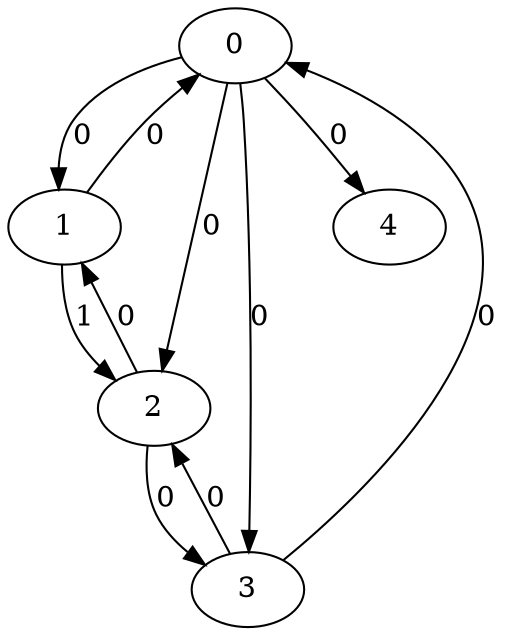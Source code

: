 // Source:3509 Canonical: -1 0 0 0 0 0 -1 1 -1 -1 -1 0 -1 0 -1 0 -1 0 -1 -1 -1 -1 -1 -1 -1
digraph HRA_from_3509_graph_000 {
  0 -> 1 [label="0"];
  0 -> 2 [label="0"];
  0 -> 3 [label="0"];
  1 -> 0 [label="0"];
  1 -> 2 [label="1"];
  2 -> 1 [label="0"];
  2 -> 3 [label="0"];
  3 -> 0 [label="0"];
  3 -> 2 [label="0"];
  0 -> 4 [label="0"];
}

// Source:3509 Canonical: -1 0 0 0 0 0 -1 1 -1 -1 -1 0 -1 0 -1 0 -1 0 -1 -1 0 -1 -1 -1 -1
digraph HRA_from_3509_graph_001 {
  0 -> 1 [label="0"];
  0 -> 2 [label="0"];
  0 -> 3 [label="0"];
  1 -> 0 [label="0"];
  1 -> 2 [label="1"];
  2 -> 1 [label="0"];
  2 -> 3 [label="0"];
  3 -> 0 [label="0"];
  3 -> 2 [label="0"];
  0 -> 4 [label="0"];
  4 -> 0 [label="0"];
}

// Source:3509 Canonical: -1 0 0 0 -1 0 -1 1 -1 0 -1 0 -1 0 -1 0 -1 0 -1 -1 -1 -1 -1 -1 -1
digraph HRA_from_3509_graph_002 {
  0 -> 1 [label="0"];
  0 -> 2 [label="0"];
  0 -> 3 [label="0"];
  1 -> 0 [label="0"];
  1 -> 2 [label="1"];
  2 -> 1 [label="0"];
  2 -> 3 [label="0"];
  3 -> 0 [label="0"];
  3 -> 2 [label="0"];
  1 -> 4 [label="0"];
}

// Source:3509 Canonical: -1 0 0 0 0 0 -1 1 -1 0 -1 0 -1 0 -1 0 -1 0 -1 -1 -1 -1 -1 -1 -1
digraph HRA_from_3509_graph_003 {
  0 -> 1 [label="0"];
  0 -> 2 [label="0"];
  0 -> 3 [label="0"];
  1 -> 0 [label="0"];
  1 -> 2 [label="1"];
  2 -> 1 [label="0"];
  2 -> 3 [label="0"];
  3 -> 0 [label="0"];
  3 -> 2 [label="0"];
  0 -> 4 [label="0"];
  1 -> 4 [label="0"];
}

// Source:3509 Canonical: -1 0 0 0 -1 0 -1 1 -1 0 -1 0 -1 0 -1 0 -1 0 -1 -1 0 -1 -1 -1 -1
digraph HRA_from_3509_graph_004 {
  0 -> 1 [label="0"];
  0 -> 2 [label="0"];
  0 -> 3 [label="0"];
  1 -> 0 [label="0"];
  1 -> 2 [label="1"];
  2 -> 1 [label="0"];
  2 -> 3 [label="0"];
  3 -> 0 [label="0"];
  3 -> 2 [label="0"];
  4 -> 0 [label="0"];
  1 -> 4 [label="0"];
}

// Source:3509 Canonical: -1 0 0 0 0 0 -1 1 -1 0 -1 0 -1 0 -1 0 -1 0 -1 -1 0 -1 -1 -1 -1
digraph HRA_from_3509_graph_005 {
  0 -> 1 [label="0"];
  0 -> 2 [label="0"];
  0 -> 3 [label="0"];
  1 -> 0 [label="0"];
  1 -> 2 [label="1"];
  2 -> 1 [label="0"];
  2 -> 3 [label="0"];
  3 -> 0 [label="0"];
  3 -> 2 [label="0"];
  0 -> 4 [label="0"];
  4 -> 0 [label="0"];
  1 -> 4 [label="0"];
}

// Source:3509 Canonical: -1 0 0 0 0 0 -1 1 -1 -1 -1 0 -1 0 -1 0 -1 0 -1 -1 -1 0 -1 -1 -1
digraph HRA_from_3509_graph_006 {
  0 -> 1 [label="0"];
  0 -> 2 [label="0"];
  0 -> 3 [label="0"];
  1 -> 0 [label="0"];
  1 -> 2 [label="1"];
  2 -> 1 [label="0"];
  2 -> 3 [label="0"];
  3 -> 0 [label="0"];
  3 -> 2 [label="0"];
  0 -> 4 [label="0"];
  4 -> 1 [label="0"];
}

// Source:3509 Canonical: -1 0 0 0 0 0 -1 1 -1 -1 -1 0 -1 0 -1 0 -1 0 -1 -1 0 0 -1 -1 -1
digraph HRA_from_3509_graph_007 {
  0 -> 1 [label="0"];
  0 -> 2 [label="0"];
  0 -> 3 [label="0"];
  1 -> 0 [label="0"];
  1 -> 2 [label="1"];
  2 -> 1 [label="0"];
  2 -> 3 [label="0"];
  3 -> 0 [label="0"];
  3 -> 2 [label="0"];
  0 -> 4 [label="0"];
  4 -> 0 [label="0"];
  4 -> 1 [label="0"];
}

// Source:3509 Canonical: -1 0 0 0 -1 0 -1 1 -1 0 -1 0 -1 0 -1 0 -1 0 -1 -1 -1 0 -1 -1 -1
digraph HRA_from_3509_graph_008 {
  0 -> 1 [label="0"];
  0 -> 2 [label="0"];
  0 -> 3 [label="0"];
  1 -> 0 [label="0"];
  1 -> 2 [label="1"];
  2 -> 1 [label="0"];
  2 -> 3 [label="0"];
  3 -> 0 [label="0"];
  3 -> 2 [label="0"];
  1 -> 4 [label="0"];
  4 -> 1 [label="0"];
}

// Source:3509 Canonical: -1 0 0 0 0 0 -1 1 -1 0 -1 0 -1 0 -1 0 -1 0 -1 -1 -1 0 -1 -1 -1
digraph HRA_from_3509_graph_009 {
  0 -> 1 [label="0"];
  0 -> 2 [label="0"];
  0 -> 3 [label="0"];
  1 -> 0 [label="0"];
  1 -> 2 [label="1"];
  2 -> 1 [label="0"];
  2 -> 3 [label="0"];
  3 -> 0 [label="0"];
  3 -> 2 [label="0"];
  0 -> 4 [label="0"];
  1 -> 4 [label="0"];
  4 -> 1 [label="0"];
}

// Source:3509 Canonical: -1 0 0 0 -1 0 -1 1 -1 0 -1 0 -1 0 -1 0 -1 0 -1 -1 0 0 -1 -1 -1
digraph HRA_from_3509_graph_010 {
  0 -> 1 [label="0"];
  0 -> 2 [label="0"];
  0 -> 3 [label="0"];
  1 -> 0 [label="0"];
  1 -> 2 [label="1"];
  2 -> 1 [label="0"];
  2 -> 3 [label="0"];
  3 -> 0 [label="0"];
  3 -> 2 [label="0"];
  4 -> 0 [label="0"];
  1 -> 4 [label="0"];
  4 -> 1 [label="0"];
}

// Source:3509 Canonical: -1 0 0 0 0 0 -1 1 -1 0 -1 0 -1 0 -1 0 -1 0 -1 -1 0 0 -1 -1 -1
digraph HRA_from_3509_graph_011 {
  0 -> 1 [label="0"];
  0 -> 2 [label="0"];
  0 -> 3 [label="0"];
  1 -> 0 [label="0"];
  1 -> 2 [label="1"];
  2 -> 1 [label="0"];
  2 -> 3 [label="0"];
  3 -> 0 [label="0"];
  3 -> 2 [label="0"];
  0 -> 4 [label="0"];
  4 -> 0 [label="0"];
  1 -> 4 [label="0"];
  4 -> 1 [label="0"];
}

// Source:3509 Canonical: -1 0 0 0 -1 0 -1 1 -1 -1 -1 0 -1 0 0 0 -1 0 -1 -1 -1 -1 -1 -1 -1
digraph HRA_from_3509_graph_012 {
  0 -> 1 [label="0"];
  0 -> 2 [label="0"];
  0 -> 3 [label="0"];
  1 -> 0 [label="0"];
  1 -> 2 [label="1"];
  2 -> 1 [label="0"];
  2 -> 3 [label="0"];
  3 -> 0 [label="0"];
  3 -> 2 [label="0"];
  2 -> 4 [label="0"];
}

// Source:3509 Canonical: -1 0 0 0 0 0 -1 1 -1 -1 -1 0 -1 0 0 0 -1 0 -1 -1 -1 -1 -1 -1 -1
digraph HRA_from_3509_graph_013 {
  0 -> 1 [label="0"];
  0 -> 2 [label="0"];
  0 -> 3 [label="0"];
  1 -> 0 [label="0"];
  1 -> 2 [label="1"];
  2 -> 1 [label="0"];
  2 -> 3 [label="0"];
  3 -> 0 [label="0"];
  3 -> 2 [label="0"];
  0 -> 4 [label="0"];
  2 -> 4 [label="0"];
}

// Source:3509 Canonical: -1 0 0 0 -1 0 -1 1 -1 -1 -1 0 -1 0 0 0 -1 0 -1 -1 0 -1 -1 -1 -1
digraph HRA_from_3509_graph_014 {
  0 -> 1 [label="0"];
  0 -> 2 [label="0"];
  0 -> 3 [label="0"];
  1 -> 0 [label="0"];
  1 -> 2 [label="1"];
  2 -> 1 [label="0"];
  2 -> 3 [label="0"];
  3 -> 0 [label="0"];
  3 -> 2 [label="0"];
  4 -> 0 [label="0"];
  2 -> 4 [label="0"];
}

// Source:3509 Canonical: -1 0 0 0 0 0 -1 1 -1 -1 -1 0 -1 0 0 0 -1 0 -1 -1 0 -1 -1 -1 -1
digraph HRA_from_3509_graph_015 {
  0 -> 1 [label="0"];
  0 -> 2 [label="0"];
  0 -> 3 [label="0"];
  1 -> 0 [label="0"];
  1 -> 2 [label="1"];
  2 -> 1 [label="0"];
  2 -> 3 [label="0"];
  3 -> 0 [label="0"];
  3 -> 2 [label="0"];
  0 -> 4 [label="0"];
  4 -> 0 [label="0"];
  2 -> 4 [label="0"];
}

// Source:3509 Canonical: -1 0 0 0 -1 0 -1 1 -1 0 -1 0 -1 0 0 0 -1 0 -1 -1 -1 -1 -1 -1 -1
digraph HRA_from_3509_graph_016 {
  0 -> 1 [label="0"];
  0 -> 2 [label="0"];
  0 -> 3 [label="0"];
  1 -> 0 [label="0"];
  1 -> 2 [label="1"];
  2 -> 1 [label="0"];
  2 -> 3 [label="0"];
  3 -> 0 [label="0"];
  3 -> 2 [label="0"];
  1 -> 4 [label="0"];
  2 -> 4 [label="0"];
}

// Source:3509 Canonical: -1 0 0 0 0 0 -1 1 -1 0 -1 0 -1 0 0 0 -1 0 -1 -1 -1 -1 -1 -1 -1
digraph HRA_from_3509_graph_017 {
  0 -> 1 [label="0"];
  0 -> 2 [label="0"];
  0 -> 3 [label="0"];
  1 -> 0 [label="0"];
  1 -> 2 [label="1"];
  2 -> 1 [label="0"];
  2 -> 3 [label="0"];
  3 -> 0 [label="0"];
  3 -> 2 [label="0"];
  0 -> 4 [label="0"];
  1 -> 4 [label="0"];
  2 -> 4 [label="0"];
}

// Source:3509 Canonical: -1 0 0 0 -1 0 -1 1 -1 0 -1 0 -1 0 0 0 -1 0 -1 -1 0 -1 -1 -1 -1
digraph HRA_from_3509_graph_018 {
  0 -> 1 [label="0"];
  0 -> 2 [label="0"];
  0 -> 3 [label="0"];
  1 -> 0 [label="0"];
  1 -> 2 [label="1"];
  2 -> 1 [label="0"];
  2 -> 3 [label="0"];
  3 -> 0 [label="0"];
  3 -> 2 [label="0"];
  4 -> 0 [label="0"];
  1 -> 4 [label="0"];
  2 -> 4 [label="0"];
}

// Source:3509 Canonical: -1 0 0 0 0 0 -1 1 -1 0 -1 0 -1 0 0 0 -1 0 -1 -1 0 -1 -1 -1 -1
digraph HRA_from_3509_graph_019 {
  0 -> 1 [label="0"];
  0 -> 2 [label="0"];
  0 -> 3 [label="0"];
  1 -> 0 [label="0"];
  1 -> 2 [label="1"];
  2 -> 1 [label="0"];
  2 -> 3 [label="0"];
  3 -> 0 [label="0"];
  3 -> 2 [label="0"];
  0 -> 4 [label="0"];
  4 -> 0 [label="0"];
  1 -> 4 [label="0"];
  2 -> 4 [label="0"];
}

// Source:3509 Canonical: -1 0 0 0 -1 0 -1 1 -1 -1 -1 0 -1 0 0 0 -1 0 -1 -1 -1 0 -1 -1 -1
digraph HRA_from_3509_graph_020 {
  0 -> 1 [label="0"];
  0 -> 2 [label="0"];
  0 -> 3 [label="0"];
  1 -> 0 [label="0"];
  1 -> 2 [label="1"];
  2 -> 1 [label="0"];
  2 -> 3 [label="0"];
  3 -> 0 [label="0"];
  3 -> 2 [label="0"];
  4 -> 1 [label="0"];
  2 -> 4 [label="0"];
}

// Source:3509 Canonical: -1 0 0 0 0 0 -1 1 -1 -1 -1 0 -1 0 0 0 -1 0 -1 -1 -1 0 -1 -1 -1
digraph HRA_from_3509_graph_021 {
  0 -> 1 [label="0"];
  0 -> 2 [label="0"];
  0 -> 3 [label="0"];
  1 -> 0 [label="0"];
  1 -> 2 [label="1"];
  2 -> 1 [label="0"];
  2 -> 3 [label="0"];
  3 -> 0 [label="0"];
  3 -> 2 [label="0"];
  0 -> 4 [label="0"];
  4 -> 1 [label="0"];
  2 -> 4 [label="0"];
}

// Source:3509 Canonical: -1 0 0 0 -1 0 -1 1 -1 -1 -1 0 -1 0 0 0 -1 0 -1 -1 0 0 -1 -1 -1
digraph HRA_from_3509_graph_022 {
  0 -> 1 [label="0"];
  0 -> 2 [label="0"];
  0 -> 3 [label="0"];
  1 -> 0 [label="0"];
  1 -> 2 [label="1"];
  2 -> 1 [label="0"];
  2 -> 3 [label="0"];
  3 -> 0 [label="0"];
  3 -> 2 [label="0"];
  4 -> 0 [label="0"];
  4 -> 1 [label="0"];
  2 -> 4 [label="0"];
}

// Source:3509 Canonical: -1 0 0 0 0 0 -1 1 -1 -1 -1 0 -1 0 0 0 -1 0 -1 -1 0 0 -1 -1 -1
digraph HRA_from_3509_graph_023 {
  0 -> 1 [label="0"];
  0 -> 2 [label="0"];
  0 -> 3 [label="0"];
  1 -> 0 [label="0"];
  1 -> 2 [label="1"];
  2 -> 1 [label="0"];
  2 -> 3 [label="0"];
  3 -> 0 [label="0"];
  3 -> 2 [label="0"];
  0 -> 4 [label="0"];
  4 -> 0 [label="0"];
  4 -> 1 [label="0"];
  2 -> 4 [label="0"];
}

// Source:3509 Canonical: -1 0 0 0 -1 0 -1 1 -1 0 -1 0 -1 0 0 0 -1 0 -1 -1 -1 0 -1 -1 -1
digraph HRA_from_3509_graph_024 {
  0 -> 1 [label="0"];
  0 -> 2 [label="0"];
  0 -> 3 [label="0"];
  1 -> 0 [label="0"];
  1 -> 2 [label="1"];
  2 -> 1 [label="0"];
  2 -> 3 [label="0"];
  3 -> 0 [label="0"];
  3 -> 2 [label="0"];
  1 -> 4 [label="0"];
  4 -> 1 [label="0"];
  2 -> 4 [label="0"];
}

// Source:3509 Canonical: -1 0 0 0 0 0 -1 1 -1 0 -1 0 -1 0 0 0 -1 0 -1 -1 -1 0 -1 -1 -1
digraph HRA_from_3509_graph_025 {
  0 -> 1 [label="0"];
  0 -> 2 [label="0"];
  0 -> 3 [label="0"];
  1 -> 0 [label="0"];
  1 -> 2 [label="1"];
  2 -> 1 [label="0"];
  2 -> 3 [label="0"];
  3 -> 0 [label="0"];
  3 -> 2 [label="0"];
  0 -> 4 [label="0"];
  1 -> 4 [label="0"];
  4 -> 1 [label="0"];
  2 -> 4 [label="0"];
}

// Source:3509 Canonical: -1 0 0 0 -1 0 -1 1 -1 0 -1 0 -1 0 0 0 -1 0 -1 -1 0 0 -1 -1 -1
digraph HRA_from_3509_graph_026 {
  0 -> 1 [label="0"];
  0 -> 2 [label="0"];
  0 -> 3 [label="0"];
  1 -> 0 [label="0"];
  1 -> 2 [label="1"];
  2 -> 1 [label="0"];
  2 -> 3 [label="0"];
  3 -> 0 [label="0"];
  3 -> 2 [label="0"];
  4 -> 0 [label="0"];
  1 -> 4 [label="0"];
  4 -> 1 [label="0"];
  2 -> 4 [label="0"];
}

// Source:3509 Canonical: -1 0 0 0 0 0 -1 1 -1 0 -1 0 -1 0 0 0 -1 0 -1 -1 0 0 -1 -1 -1
digraph HRA_from_3509_graph_027 {
  0 -> 1 [label="0"];
  0 -> 2 [label="0"];
  0 -> 3 [label="0"];
  1 -> 0 [label="0"];
  1 -> 2 [label="1"];
  2 -> 1 [label="0"];
  2 -> 3 [label="0"];
  3 -> 0 [label="0"];
  3 -> 2 [label="0"];
  0 -> 4 [label="0"];
  4 -> 0 [label="0"];
  1 -> 4 [label="0"];
  4 -> 1 [label="0"];
  2 -> 4 [label="0"];
}

// Source:3509 Canonical: -1 0 0 0 0 0 -1 1 -1 -1 -1 0 -1 0 -1 0 -1 0 -1 -1 -1 -1 0 -1 -1
digraph HRA_from_3509_graph_028 {
  0 -> 1 [label="0"];
  0 -> 2 [label="0"];
  0 -> 3 [label="0"];
  1 -> 0 [label="0"];
  1 -> 2 [label="1"];
  2 -> 1 [label="0"];
  2 -> 3 [label="0"];
  3 -> 0 [label="0"];
  3 -> 2 [label="0"];
  0 -> 4 [label="0"];
  4 -> 2 [label="0"];
}

// Source:3509 Canonical: -1 0 0 0 0 0 -1 1 -1 -1 -1 0 -1 0 -1 0 -1 0 -1 -1 0 -1 0 -1 -1
digraph HRA_from_3509_graph_029 {
  0 -> 1 [label="0"];
  0 -> 2 [label="0"];
  0 -> 3 [label="0"];
  1 -> 0 [label="0"];
  1 -> 2 [label="1"];
  2 -> 1 [label="0"];
  2 -> 3 [label="0"];
  3 -> 0 [label="0"];
  3 -> 2 [label="0"];
  0 -> 4 [label="0"];
  4 -> 0 [label="0"];
  4 -> 2 [label="0"];
}

// Source:3509 Canonical: -1 0 0 0 -1 0 -1 1 -1 0 -1 0 -1 0 -1 0 -1 0 -1 -1 -1 -1 0 -1 -1
digraph HRA_from_3509_graph_030 {
  0 -> 1 [label="0"];
  0 -> 2 [label="0"];
  0 -> 3 [label="0"];
  1 -> 0 [label="0"];
  1 -> 2 [label="1"];
  2 -> 1 [label="0"];
  2 -> 3 [label="0"];
  3 -> 0 [label="0"];
  3 -> 2 [label="0"];
  1 -> 4 [label="0"];
  4 -> 2 [label="0"];
}

// Source:3509 Canonical: -1 0 0 0 0 0 -1 1 -1 0 -1 0 -1 0 -1 0 -1 0 -1 -1 -1 -1 0 -1 -1
digraph HRA_from_3509_graph_031 {
  0 -> 1 [label="0"];
  0 -> 2 [label="0"];
  0 -> 3 [label="0"];
  1 -> 0 [label="0"];
  1 -> 2 [label="1"];
  2 -> 1 [label="0"];
  2 -> 3 [label="0"];
  3 -> 0 [label="0"];
  3 -> 2 [label="0"];
  0 -> 4 [label="0"];
  1 -> 4 [label="0"];
  4 -> 2 [label="0"];
}

// Source:3509 Canonical: -1 0 0 0 -1 0 -1 1 -1 0 -1 0 -1 0 -1 0 -1 0 -1 -1 0 -1 0 -1 -1
digraph HRA_from_3509_graph_032 {
  0 -> 1 [label="0"];
  0 -> 2 [label="0"];
  0 -> 3 [label="0"];
  1 -> 0 [label="0"];
  1 -> 2 [label="1"];
  2 -> 1 [label="0"];
  2 -> 3 [label="0"];
  3 -> 0 [label="0"];
  3 -> 2 [label="0"];
  4 -> 0 [label="0"];
  1 -> 4 [label="0"];
  4 -> 2 [label="0"];
}

// Source:3509 Canonical: -1 0 0 0 0 0 -1 1 -1 0 -1 0 -1 0 -1 0 -1 0 -1 -1 0 -1 0 -1 -1
digraph HRA_from_3509_graph_033 {
  0 -> 1 [label="0"];
  0 -> 2 [label="0"];
  0 -> 3 [label="0"];
  1 -> 0 [label="0"];
  1 -> 2 [label="1"];
  2 -> 1 [label="0"];
  2 -> 3 [label="0"];
  3 -> 0 [label="0"];
  3 -> 2 [label="0"];
  0 -> 4 [label="0"];
  4 -> 0 [label="0"];
  1 -> 4 [label="0"];
  4 -> 2 [label="0"];
}

// Source:3509 Canonical: -1 0 0 0 0 0 -1 1 -1 -1 -1 0 -1 0 -1 0 -1 0 -1 -1 -1 0 0 -1 -1
digraph HRA_from_3509_graph_034 {
  0 -> 1 [label="0"];
  0 -> 2 [label="0"];
  0 -> 3 [label="0"];
  1 -> 0 [label="0"];
  1 -> 2 [label="1"];
  2 -> 1 [label="0"];
  2 -> 3 [label="0"];
  3 -> 0 [label="0"];
  3 -> 2 [label="0"];
  0 -> 4 [label="0"];
  4 -> 1 [label="0"];
  4 -> 2 [label="0"];
}

// Source:3509 Canonical: -1 0 0 0 0 0 -1 1 -1 -1 -1 0 -1 0 -1 0 -1 0 -1 -1 0 0 0 -1 -1
digraph HRA_from_3509_graph_035 {
  0 -> 1 [label="0"];
  0 -> 2 [label="0"];
  0 -> 3 [label="0"];
  1 -> 0 [label="0"];
  1 -> 2 [label="1"];
  2 -> 1 [label="0"];
  2 -> 3 [label="0"];
  3 -> 0 [label="0"];
  3 -> 2 [label="0"];
  0 -> 4 [label="0"];
  4 -> 0 [label="0"];
  4 -> 1 [label="0"];
  4 -> 2 [label="0"];
}

// Source:3509 Canonical: -1 0 0 0 -1 0 -1 1 -1 0 -1 0 -1 0 -1 0 -1 0 -1 -1 -1 0 0 -1 -1
digraph HRA_from_3509_graph_036 {
  0 -> 1 [label="0"];
  0 -> 2 [label="0"];
  0 -> 3 [label="0"];
  1 -> 0 [label="0"];
  1 -> 2 [label="1"];
  2 -> 1 [label="0"];
  2 -> 3 [label="0"];
  3 -> 0 [label="0"];
  3 -> 2 [label="0"];
  1 -> 4 [label="0"];
  4 -> 1 [label="0"];
  4 -> 2 [label="0"];
}

// Source:3509 Canonical: -1 0 0 0 0 0 -1 1 -1 0 -1 0 -1 0 -1 0 -1 0 -1 -1 -1 0 0 -1 -1
digraph HRA_from_3509_graph_037 {
  0 -> 1 [label="0"];
  0 -> 2 [label="0"];
  0 -> 3 [label="0"];
  1 -> 0 [label="0"];
  1 -> 2 [label="1"];
  2 -> 1 [label="0"];
  2 -> 3 [label="0"];
  3 -> 0 [label="0"];
  3 -> 2 [label="0"];
  0 -> 4 [label="0"];
  1 -> 4 [label="0"];
  4 -> 1 [label="0"];
  4 -> 2 [label="0"];
}

// Source:3509 Canonical: -1 0 0 0 -1 0 -1 1 -1 0 -1 0 -1 0 -1 0 -1 0 -1 -1 0 0 0 -1 -1
digraph HRA_from_3509_graph_038 {
  0 -> 1 [label="0"];
  0 -> 2 [label="0"];
  0 -> 3 [label="0"];
  1 -> 0 [label="0"];
  1 -> 2 [label="1"];
  2 -> 1 [label="0"];
  2 -> 3 [label="0"];
  3 -> 0 [label="0"];
  3 -> 2 [label="0"];
  4 -> 0 [label="0"];
  1 -> 4 [label="0"];
  4 -> 1 [label="0"];
  4 -> 2 [label="0"];
}

// Source:3509 Canonical: -1 0 0 0 0 0 -1 1 -1 0 -1 0 -1 0 -1 0 -1 0 -1 -1 0 0 0 -1 -1
digraph HRA_from_3509_graph_039 {
  0 -> 1 [label="0"];
  0 -> 2 [label="0"];
  0 -> 3 [label="0"];
  1 -> 0 [label="0"];
  1 -> 2 [label="1"];
  2 -> 1 [label="0"];
  2 -> 3 [label="0"];
  3 -> 0 [label="0"];
  3 -> 2 [label="0"];
  0 -> 4 [label="0"];
  4 -> 0 [label="0"];
  1 -> 4 [label="0"];
  4 -> 1 [label="0"];
  4 -> 2 [label="0"];
}

// Source:3509 Canonical: -1 0 0 0 -1 0 -1 1 -1 -1 -1 0 -1 0 0 0 -1 0 -1 -1 -1 -1 0 -1 -1
digraph HRA_from_3509_graph_040 {
  0 -> 1 [label="0"];
  0 -> 2 [label="0"];
  0 -> 3 [label="0"];
  1 -> 0 [label="0"];
  1 -> 2 [label="1"];
  2 -> 1 [label="0"];
  2 -> 3 [label="0"];
  3 -> 0 [label="0"];
  3 -> 2 [label="0"];
  2 -> 4 [label="0"];
  4 -> 2 [label="0"];
}

// Source:3509 Canonical: -1 0 0 0 0 0 -1 1 -1 -1 -1 0 -1 0 0 0 -1 0 -1 -1 -1 -1 0 -1 -1
digraph HRA_from_3509_graph_041 {
  0 -> 1 [label="0"];
  0 -> 2 [label="0"];
  0 -> 3 [label="0"];
  1 -> 0 [label="0"];
  1 -> 2 [label="1"];
  2 -> 1 [label="0"];
  2 -> 3 [label="0"];
  3 -> 0 [label="0"];
  3 -> 2 [label="0"];
  0 -> 4 [label="0"];
  2 -> 4 [label="0"];
  4 -> 2 [label="0"];
}

// Source:3509 Canonical: -1 0 0 0 -1 0 -1 1 -1 -1 -1 0 -1 0 0 0 -1 0 -1 -1 0 -1 0 -1 -1
digraph HRA_from_3509_graph_042 {
  0 -> 1 [label="0"];
  0 -> 2 [label="0"];
  0 -> 3 [label="0"];
  1 -> 0 [label="0"];
  1 -> 2 [label="1"];
  2 -> 1 [label="0"];
  2 -> 3 [label="0"];
  3 -> 0 [label="0"];
  3 -> 2 [label="0"];
  4 -> 0 [label="0"];
  2 -> 4 [label="0"];
  4 -> 2 [label="0"];
}

// Source:3509 Canonical: -1 0 0 0 0 0 -1 1 -1 -1 -1 0 -1 0 0 0 -1 0 -1 -1 0 -1 0 -1 -1
digraph HRA_from_3509_graph_043 {
  0 -> 1 [label="0"];
  0 -> 2 [label="0"];
  0 -> 3 [label="0"];
  1 -> 0 [label="0"];
  1 -> 2 [label="1"];
  2 -> 1 [label="0"];
  2 -> 3 [label="0"];
  3 -> 0 [label="0"];
  3 -> 2 [label="0"];
  0 -> 4 [label="0"];
  4 -> 0 [label="0"];
  2 -> 4 [label="0"];
  4 -> 2 [label="0"];
}

// Source:3509 Canonical: -1 0 0 0 -1 0 -1 1 -1 0 -1 0 -1 0 0 0 -1 0 -1 -1 -1 -1 0 -1 -1
digraph HRA_from_3509_graph_044 {
  0 -> 1 [label="0"];
  0 -> 2 [label="0"];
  0 -> 3 [label="0"];
  1 -> 0 [label="0"];
  1 -> 2 [label="1"];
  2 -> 1 [label="0"];
  2 -> 3 [label="0"];
  3 -> 0 [label="0"];
  3 -> 2 [label="0"];
  1 -> 4 [label="0"];
  2 -> 4 [label="0"];
  4 -> 2 [label="0"];
}

// Source:3509 Canonical: -1 0 0 0 0 0 -1 1 -1 0 -1 0 -1 0 0 0 -1 0 -1 -1 -1 -1 0 -1 -1
digraph HRA_from_3509_graph_045 {
  0 -> 1 [label="0"];
  0 -> 2 [label="0"];
  0 -> 3 [label="0"];
  1 -> 0 [label="0"];
  1 -> 2 [label="1"];
  2 -> 1 [label="0"];
  2 -> 3 [label="0"];
  3 -> 0 [label="0"];
  3 -> 2 [label="0"];
  0 -> 4 [label="0"];
  1 -> 4 [label="0"];
  2 -> 4 [label="0"];
  4 -> 2 [label="0"];
}

// Source:3509 Canonical: -1 0 0 0 -1 0 -1 1 -1 0 -1 0 -1 0 0 0 -1 0 -1 -1 0 -1 0 -1 -1
digraph HRA_from_3509_graph_046 {
  0 -> 1 [label="0"];
  0 -> 2 [label="0"];
  0 -> 3 [label="0"];
  1 -> 0 [label="0"];
  1 -> 2 [label="1"];
  2 -> 1 [label="0"];
  2 -> 3 [label="0"];
  3 -> 0 [label="0"];
  3 -> 2 [label="0"];
  4 -> 0 [label="0"];
  1 -> 4 [label="0"];
  2 -> 4 [label="0"];
  4 -> 2 [label="0"];
}

// Source:3509 Canonical: -1 0 0 0 0 0 -1 1 -1 0 -1 0 -1 0 0 0 -1 0 -1 -1 0 -1 0 -1 -1
digraph HRA_from_3509_graph_047 {
  0 -> 1 [label="0"];
  0 -> 2 [label="0"];
  0 -> 3 [label="0"];
  1 -> 0 [label="0"];
  1 -> 2 [label="1"];
  2 -> 1 [label="0"];
  2 -> 3 [label="0"];
  3 -> 0 [label="0"];
  3 -> 2 [label="0"];
  0 -> 4 [label="0"];
  4 -> 0 [label="0"];
  1 -> 4 [label="0"];
  2 -> 4 [label="0"];
  4 -> 2 [label="0"];
}

// Source:3509 Canonical: -1 0 0 0 -1 0 -1 1 -1 -1 -1 0 -1 0 0 0 -1 0 -1 -1 -1 0 0 -1 -1
digraph HRA_from_3509_graph_048 {
  0 -> 1 [label="0"];
  0 -> 2 [label="0"];
  0 -> 3 [label="0"];
  1 -> 0 [label="0"];
  1 -> 2 [label="1"];
  2 -> 1 [label="0"];
  2 -> 3 [label="0"];
  3 -> 0 [label="0"];
  3 -> 2 [label="0"];
  4 -> 1 [label="0"];
  2 -> 4 [label="0"];
  4 -> 2 [label="0"];
}

// Source:3509 Canonical: -1 0 0 0 0 0 -1 1 -1 -1 -1 0 -1 0 0 0 -1 0 -1 -1 -1 0 0 -1 -1
digraph HRA_from_3509_graph_049 {
  0 -> 1 [label="0"];
  0 -> 2 [label="0"];
  0 -> 3 [label="0"];
  1 -> 0 [label="0"];
  1 -> 2 [label="1"];
  2 -> 1 [label="0"];
  2 -> 3 [label="0"];
  3 -> 0 [label="0"];
  3 -> 2 [label="0"];
  0 -> 4 [label="0"];
  4 -> 1 [label="0"];
  2 -> 4 [label="0"];
  4 -> 2 [label="0"];
}

// Source:3509 Canonical: -1 0 0 0 -1 0 -1 1 -1 -1 -1 0 -1 0 0 0 -1 0 -1 -1 0 0 0 -1 -1
digraph HRA_from_3509_graph_050 {
  0 -> 1 [label="0"];
  0 -> 2 [label="0"];
  0 -> 3 [label="0"];
  1 -> 0 [label="0"];
  1 -> 2 [label="1"];
  2 -> 1 [label="0"];
  2 -> 3 [label="0"];
  3 -> 0 [label="0"];
  3 -> 2 [label="0"];
  4 -> 0 [label="0"];
  4 -> 1 [label="0"];
  2 -> 4 [label="0"];
  4 -> 2 [label="0"];
}

// Source:3509 Canonical: -1 0 0 0 0 0 -1 1 -1 -1 -1 0 -1 0 0 0 -1 0 -1 -1 0 0 0 -1 -1
digraph HRA_from_3509_graph_051 {
  0 -> 1 [label="0"];
  0 -> 2 [label="0"];
  0 -> 3 [label="0"];
  1 -> 0 [label="0"];
  1 -> 2 [label="1"];
  2 -> 1 [label="0"];
  2 -> 3 [label="0"];
  3 -> 0 [label="0"];
  3 -> 2 [label="0"];
  0 -> 4 [label="0"];
  4 -> 0 [label="0"];
  4 -> 1 [label="0"];
  2 -> 4 [label="0"];
  4 -> 2 [label="0"];
}

// Source:3509 Canonical: -1 0 0 0 -1 0 -1 1 -1 0 -1 0 -1 0 0 0 -1 0 -1 -1 -1 0 0 -1 -1
digraph HRA_from_3509_graph_052 {
  0 -> 1 [label="0"];
  0 -> 2 [label="0"];
  0 -> 3 [label="0"];
  1 -> 0 [label="0"];
  1 -> 2 [label="1"];
  2 -> 1 [label="0"];
  2 -> 3 [label="0"];
  3 -> 0 [label="0"];
  3 -> 2 [label="0"];
  1 -> 4 [label="0"];
  4 -> 1 [label="0"];
  2 -> 4 [label="0"];
  4 -> 2 [label="0"];
}

// Source:3509 Canonical: -1 0 0 0 0 0 -1 1 -1 0 -1 0 -1 0 0 0 -1 0 -1 -1 -1 0 0 -1 -1
digraph HRA_from_3509_graph_053 {
  0 -> 1 [label="0"];
  0 -> 2 [label="0"];
  0 -> 3 [label="0"];
  1 -> 0 [label="0"];
  1 -> 2 [label="1"];
  2 -> 1 [label="0"];
  2 -> 3 [label="0"];
  3 -> 0 [label="0"];
  3 -> 2 [label="0"];
  0 -> 4 [label="0"];
  1 -> 4 [label="0"];
  4 -> 1 [label="0"];
  2 -> 4 [label="0"];
  4 -> 2 [label="0"];
}

// Source:3509 Canonical: -1 0 0 0 -1 0 -1 1 -1 0 -1 0 -1 0 0 0 -1 0 -1 -1 0 0 0 -1 -1
digraph HRA_from_3509_graph_054 {
  0 -> 1 [label="0"];
  0 -> 2 [label="0"];
  0 -> 3 [label="0"];
  1 -> 0 [label="0"];
  1 -> 2 [label="1"];
  2 -> 1 [label="0"];
  2 -> 3 [label="0"];
  3 -> 0 [label="0"];
  3 -> 2 [label="0"];
  4 -> 0 [label="0"];
  1 -> 4 [label="0"];
  4 -> 1 [label="0"];
  2 -> 4 [label="0"];
  4 -> 2 [label="0"];
}

// Source:3509 Canonical: -1 0 0 0 0 0 -1 1 -1 0 -1 0 -1 0 0 0 -1 0 -1 -1 0 0 0 -1 -1
digraph HRA_from_3509_graph_055 {
  0 -> 1 [label="0"];
  0 -> 2 [label="0"];
  0 -> 3 [label="0"];
  1 -> 0 [label="0"];
  1 -> 2 [label="1"];
  2 -> 1 [label="0"];
  2 -> 3 [label="0"];
  3 -> 0 [label="0"];
  3 -> 2 [label="0"];
  0 -> 4 [label="0"];
  4 -> 0 [label="0"];
  1 -> 4 [label="0"];
  4 -> 1 [label="0"];
  2 -> 4 [label="0"];
  4 -> 2 [label="0"];
}

// Source:3509 Canonical: -1 0 0 0 -1 0 -1 1 -1 -1 -1 0 -1 0 -1 0 -1 0 -1 0 -1 -1 -1 -1 -1
digraph HRA_from_3509_graph_056 {
  0 -> 1 [label="0"];
  0 -> 2 [label="0"];
  0 -> 3 [label="0"];
  1 -> 0 [label="0"];
  1 -> 2 [label="1"];
  2 -> 1 [label="0"];
  2 -> 3 [label="0"];
  3 -> 0 [label="0"];
  3 -> 2 [label="0"];
  3 -> 4 [label="0"];
}

// Source:3509 Canonical: -1 0 0 0 0 0 -1 1 -1 -1 -1 0 -1 0 -1 0 -1 0 -1 0 -1 -1 -1 -1 -1
digraph HRA_from_3509_graph_057 {
  0 -> 1 [label="0"];
  0 -> 2 [label="0"];
  0 -> 3 [label="0"];
  1 -> 0 [label="0"];
  1 -> 2 [label="1"];
  2 -> 1 [label="0"];
  2 -> 3 [label="0"];
  3 -> 0 [label="0"];
  3 -> 2 [label="0"];
  0 -> 4 [label="0"];
  3 -> 4 [label="0"];
}

// Source:3509 Canonical: -1 0 0 0 -1 0 -1 1 -1 -1 -1 0 -1 0 -1 0 -1 0 -1 0 0 -1 -1 -1 -1
digraph HRA_from_3509_graph_058 {
  0 -> 1 [label="0"];
  0 -> 2 [label="0"];
  0 -> 3 [label="0"];
  1 -> 0 [label="0"];
  1 -> 2 [label="1"];
  2 -> 1 [label="0"];
  2 -> 3 [label="0"];
  3 -> 0 [label="0"];
  3 -> 2 [label="0"];
  4 -> 0 [label="0"];
  3 -> 4 [label="0"];
}

// Source:3509 Canonical: -1 0 0 0 0 0 -1 1 -1 -1 -1 0 -1 0 -1 0 -1 0 -1 0 0 -1 -1 -1 -1
digraph HRA_from_3509_graph_059 {
  0 -> 1 [label="0"];
  0 -> 2 [label="0"];
  0 -> 3 [label="0"];
  1 -> 0 [label="0"];
  1 -> 2 [label="1"];
  2 -> 1 [label="0"];
  2 -> 3 [label="0"];
  3 -> 0 [label="0"];
  3 -> 2 [label="0"];
  0 -> 4 [label="0"];
  4 -> 0 [label="0"];
  3 -> 4 [label="0"];
}

// Source:3509 Canonical: -1 0 0 0 -1 0 -1 1 -1 0 -1 0 -1 0 -1 0 -1 0 -1 0 -1 -1 -1 -1 -1
digraph HRA_from_3509_graph_060 {
  0 -> 1 [label="0"];
  0 -> 2 [label="0"];
  0 -> 3 [label="0"];
  1 -> 0 [label="0"];
  1 -> 2 [label="1"];
  2 -> 1 [label="0"];
  2 -> 3 [label="0"];
  3 -> 0 [label="0"];
  3 -> 2 [label="0"];
  1 -> 4 [label="0"];
  3 -> 4 [label="0"];
}

// Source:3509 Canonical: -1 0 0 0 0 0 -1 1 -1 0 -1 0 -1 0 -1 0 -1 0 -1 0 -1 -1 -1 -1 -1
digraph HRA_from_3509_graph_061 {
  0 -> 1 [label="0"];
  0 -> 2 [label="0"];
  0 -> 3 [label="0"];
  1 -> 0 [label="0"];
  1 -> 2 [label="1"];
  2 -> 1 [label="0"];
  2 -> 3 [label="0"];
  3 -> 0 [label="0"];
  3 -> 2 [label="0"];
  0 -> 4 [label="0"];
  1 -> 4 [label="0"];
  3 -> 4 [label="0"];
}

// Source:3509 Canonical: -1 0 0 0 -1 0 -1 1 -1 0 -1 0 -1 0 -1 0 -1 0 -1 0 0 -1 -1 -1 -1
digraph HRA_from_3509_graph_062 {
  0 -> 1 [label="0"];
  0 -> 2 [label="0"];
  0 -> 3 [label="0"];
  1 -> 0 [label="0"];
  1 -> 2 [label="1"];
  2 -> 1 [label="0"];
  2 -> 3 [label="0"];
  3 -> 0 [label="0"];
  3 -> 2 [label="0"];
  4 -> 0 [label="0"];
  1 -> 4 [label="0"];
  3 -> 4 [label="0"];
}

// Source:3509 Canonical: -1 0 0 0 0 0 -1 1 -1 0 -1 0 -1 0 -1 0 -1 0 -1 0 0 -1 -1 -1 -1
digraph HRA_from_3509_graph_063 {
  0 -> 1 [label="0"];
  0 -> 2 [label="0"];
  0 -> 3 [label="0"];
  1 -> 0 [label="0"];
  1 -> 2 [label="1"];
  2 -> 1 [label="0"];
  2 -> 3 [label="0"];
  3 -> 0 [label="0"];
  3 -> 2 [label="0"];
  0 -> 4 [label="0"];
  4 -> 0 [label="0"];
  1 -> 4 [label="0"];
  3 -> 4 [label="0"];
}

// Source:3509 Canonical: -1 0 0 0 -1 0 -1 1 -1 -1 -1 0 -1 0 -1 0 -1 0 -1 0 -1 0 -1 -1 -1
digraph HRA_from_3509_graph_064 {
  0 -> 1 [label="0"];
  0 -> 2 [label="0"];
  0 -> 3 [label="0"];
  1 -> 0 [label="0"];
  1 -> 2 [label="1"];
  2 -> 1 [label="0"];
  2 -> 3 [label="0"];
  3 -> 0 [label="0"];
  3 -> 2 [label="0"];
  4 -> 1 [label="0"];
  3 -> 4 [label="0"];
}

// Source:3509 Canonical: -1 0 0 0 0 0 -1 1 -1 -1 -1 0 -1 0 -1 0 -1 0 -1 0 -1 0 -1 -1 -1
digraph HRA_from_3509_graph_065 {
  0 -> 1 [label="0"];
  0 -> 2 [label="0"];
  0 -> 3 [label="0"];
  1 -> 0 [label="0"];
  1 -> 2 [label="1"];
  2 -> 1 [label="0"];
  2 -> 3 [label="0"];
  3 -> 0 [label="0"];
  3 -> 2 [label="0"];
  0 -> 4 [label="0"];
  4 -> 1 [label="0"];
  3 -> 4 [label="0"];
}

// Source:3509 Canonical: -1 0 0 0 -1 0 -1 1 -1 -1 -1 0 -1 0 -1 0 -1 0 -1 0 0 0 -1 -1 -1
digraph HRA_from_3509_graph_066 {
  0 -> 1 [label="0"];
  0 -> 2 [label="0"];
  0 -> 3 [label="0"];
  1 -> 0 [label="0"];
  1 -> 2 [label="1"];
  2 -> 1 [label="0"];
  2 -> 3 [label="0"];
  3 -> 0 [label="0"];
  3 -> 2 [label="0"];
  4 -> 0 [label="0"];
  4 -> 1 [label="0"];
  3 -> 4 [label="0"];
}

// Source:3509 Canonical: -1 0 0 0 0 0 -1 1 -1 -1 -1 0 -1 0 -1 0 -1 0 -1 0 0 0 -1 -1 -1
digraph HRA_from_3509_graph_067 {
  0 -> 1 [label="0"];
  0 -> 2 [label="0"];
  0 -> 3 [label="0"];
  1 -> 0 [label="0"];
  1 -> 2 [label="1"];
  2 -> 1 [label="0"];
  2 -> 3 [label="0"];
  3 -> 0 [label="0"];
  3 -> 2 [label="0"];
  0 -> 4 [label="0"];
  4 -> 0 [label="0"];
  4 -> 1 [label="0"];
  3 -> 4 [label="0"];
}

// Source:3509 Canonical: -1 0 0 0 -1 0 -1 1 -1 0 -1 0 -1 0 -1 0 -1 0 -1 0 -1 0 -1 -1 -1
digraph HRA_from_3509_graph_068 {
  0 -> 1 [label="0"];
  0 -> 2 [label="0"];
  0 -> 3 [label="0"];
  1 -> 0 [label="0"];
  1 -> 2 [label="1"];
  2 -> 1 [label="0"];
  2 -> 3 [label="0"];
  3 -> 0 [label="0"];
  3 -> 2 [label="0"];
  1 -> 4 [label="0"];
  4 -> 1 [label="0"];
  3 -> 4 [label="0"];
}

// Source:3509 Canonical: -1 0 0 0 0 0 -1 1 -1 0 -1 0 -1 0 -1 0 -1 0 -1 0 -1 0 -1 -1 -1
digraph HRA_from_3509_graph_069 {
  0 -> 1 [label="0"];
  0 -> 2 [label="0"];
  0 -> 3 [label="0"];
  1 -> 0 [label="0"];
  1 -> 2 [label="1"];
  2 -> 1 [label="0"];
  2 -> 3 [label="0"];
  3 -> 0 [label="0"];
  3 -> 2 [label="0"];
  0 -> 4 [label="0"];
  1 -> 4 [label="0"];
  4 -> 1 [label="0"];
  3 -> 4 [label="0"];
}

// Source:3509 Canonical: -1 0 0 0 -1 0 -1 1 -1 0 -1 0 -1 0 -1 0 -1 0 -1 0 0 0 -1 -1 -1
digraph HRA_from_3509_graph_070 {
  0 -> 1 [label="0"];
  0 -> 2 [label="0"];
  0 -> 3 [label="0"];
  1 -> 0 [label="0"];
  1 -> 2 [label="1"];
  2 -> 1 [label="0"];
  2 -> 3 [label="0"];
  3 -> 0 [label="0"];
  3 -> 2 [label="0"];
  4 -> 0 [label="0"];
  1 -> 4 [label="0"];
  4 -> 1 [label="0"];
  3 -> 4 [label="0"];
}

// Source:3509 Canonical: -1 0 0 0 0 0 -1 1 -1 0 -1 0 -1 0 -1 0 -1 0 -1 0 0 0 -1 -1 -1
digraph HRA_from_3509_graph_071 {
  0 -> 1 [label="0"];
  0 -> 2 [label="0"];
  0 -> 3 [label="0"];
  1 -> 0 [label="0"];
  1 -> 2 [label="1"];
  2 -> 1 [label="0"];
  2 -> 3 [label="0"];
  3 -> 0 [label="0"];
  3 -> 2 [label="0"];
  0 -> 4 [label="0"];
  4 -> 0 [label="0"];
  1 -> 4 [label="0"];
  4 -> 1 [label="0"];
  3 -> 4 [label="0"];
}

// Source:3509 Canonical: -1 0 0 0 -1 0 -1 1 -1 -1 -1 0 -1 0 0 0 -1 0 -1 0 -1 -1 -1 -1 -1
digraph HRA_from_3509_graph_072 {
  0 -> 1 [label="0"];
  0 -> 2 [label="0"];
  0 -> 3 [label="0"];
  1 -> 0 [label="0"];
  1 -> 2 [label="1"];
  2 -> 1 [label="0"];
  2 -> 3 [label="0"];
  3 -> 0 [label="0"];
  3 -> 2 [label="0"];
  2 -> 4 [label="0"];
  3 -> 4 [label="0"];
}

// Source:3509 Canonical: -1 0 0 0 0 0 -1 1 -1 -1 -1 0 -1 0 0 0 -1 0 -1 0 -1 -1 -1 -1 -1
digraph HRA_from_3509_graph_073 {
  0 -> 1 [label="0"];
  0 -> 2 [label="0"];
  0 -> 3 [label="0"];
  1 -> 0 [label="0"];
  1 -> 2 [label="1"];
  2 -> 1 [label="0"];
  2 -> 3 [label="0"];
  3 -> 0 [label="0"];
  3 -> 2 [label="0"];
  0 -> 4 [label="0"];
  2 -> 4 [label="0"];
  3 -> 4 [label="0"];
}

// Source:3509 Canonical: -1 0 0 0 -1 0 -1 1 -1 -1 -1 0 -1 0 0 0 -1 0 -1 0 0 -1 -1 -1 -1
digraph HRA_from_3509_graph_074 {
  0 -> 1 [label="0"];
  0 -> 2 [label="0"];
  0 -> 3 [label="0"];
  1 -> 0 [label="0"];
  1 -> 2 [label="1"];
  2 -> 1 [label="0"];
  2 -> 3 [label="0"];
  3 -> 0 [label="0"];
  3 -> 2 [label="0"];
  4 -> 0 [label="0"];
  2 -> 4 [label="0"];
  3 -> 4 [label="0"];
}

// Source:3509 Canonical: -1 0 0 0 0 0 -1 1 -1 -1 -1 0 -1 0 0 0 -1 0 -1 0 0 -1 -1 -1 -1
digraph HRA_from_3509_graph_075 {
  0 -> 1 [label="0"];
  0 -> 2 [label="0"];
  0 -> 3 [label="0"];
  1 -> 0 [label="0"];
  1 -> 2 [label="1"];
  2 -> 1 [label="0"];
  2 -> 3 [label="0"];
  3 -> 0 [label="0"];
  3 -> 2 [label="0"];
  0 -> 4 [label="0"];
  4 -> 0 [label="0"];
  2 -> 4 [label="0"];
  3 -> 4 [label="0"];
}

// Source:3509 Canonical: -1 0 0 0 -1 0 -1 1 -1 0 -1 0 -1 0 0 0 -1 0 -1 0 -1 -1 -1 -1 -1
digraph HRA_from_3509_graph_076 {
  0 -> 1 [label="0"];
  0 -> 2 [label="0"];
  0 -> 3 [label="0"];
  1 -> 0 [label="0"];
  1 -> 2 [label="1"];
  2 -> 1 [label="0"];
  2 -> 3 [label="0"];
  3 -> 0 [label="0"];
  3 -> 2 [label="0"];
  1 -> 4 [label="0"];
  2 -> 4 [label="0"];
  3 -> 4 [label="0"];
}

// Source:3509 Canonical: -1 0 0 0 0 0 -1 1 -1 0 -1 0 -1 0 0 0 -1 0 -1 0 -1 -1 -1 -1 -1
digraph HRA_from_3509_graph_077 {
  0 -> 1 [label="0"];
  0 -> 2 [label="0"];
  0 -> 3 [label="0"];
  1 -> 0 [label="0"];
  1 -> 2 [label="1"];
  2 -> 1 [label="0"];
  2 -> 3 [label="0"];
  3 -> 0 [label="0"];
  3 -> 2 [label="0"];
  0 -> 4 [label="0"];
  1 -> 4 [label="0"];
  2 -> 4 [label="0"];
  3 -> 4 [label="0"];
}

// Source:3509 Canonical: -1 0 0 0 -1 0 -1 1 -1 0 -1 0 -1 0 0 0 -1 0 -1 0 0 -1 -1 -1 -1
digraph HRA_from_3509_graph_078 {
  0 -> 1 [label="0"];
  0 -> 2 [label="0"];
  0 -> 3 [label="0"];
  1 -> 0 [label="0"];
  1 -> 2 [label="1"];
  2 -> 1 [label="0"];
  2 -> 3 [label="0"];
  3 -> 0 [label="0"];
  3 -> 2 [label="0"];
  4 -> 0 [label="0"];
  1 -> 4 [label="0"];
  2 -> 4 [label="0"];
  3 -> 4 [label="0"];
}

// Source:3509 Canonical: -1 0 0 0 0 0 -1 1 -1 0 -1 0 -1 0 0 0 -1 0 -1 0 0 -1 -1 -1 -1
digraph HRA_from_3509_graph_079 {
  0 -> 1 [label="0"];
  0 -> 2 [label="0"];
  0 -> 3 [label="0"];
  1 -> 0 [label="0"];
  1 -> 2 [label="1"];
  2 -> 1 [label="0"];
  2 -> 3 [label="0"];
  3 -> 0 [label="0"];
  3 -> 2 [label="0"];
  0 -> 4 [label="0"];
  4 -> 0 [label="0"];
  1 -> 4 [label="0"];
  2 -> 4 [label="0"];
  3 -> 4 [label="0"];
}

// Source:3509 Canonical: -1 0 0 0 -1 0 -1 1 -1 -1 -1 0 -1 0 0 0 -1 0 -1 0 -1 0 -1 -1 -1
digraph HRA_from_3509_graph_080 {
  0 -> 1 [label="0"];
  0 -> 2 [label="0"];
  0 -> 3 [label="0"];
  1 -> 0 [label="0"];
  1 -> 2 [label="1"];
  2 -> 1 [label="0"];
  2 -> 3 [label="0"];
  3 -> 0 [label="0"];
  3 -> 2 [label="0"];
  4 -> 1 [label="0"];
  2 -> 4 [label="0"];
  3 -> 4 [label="0"];
}

// Source:3509 Canonical: -1 0 0 0 0 0 -1 1 -1 -1 -1 0 -1 0 0 0 -1 0 -1 0 -1 0 -1 -1 -1
digraph HRA_from_3509_graph_081 {
  0 -> 1 [label="0"];
  0 -> 2 [label="0"];
  0 -> 3 [label="0"];
  1 -> 0 [label="0"];
  1 -> 2 [label="1"];
  2 -> 1 [label="0"];
  2 -> 3 [label="0"];
  3 -> 0 [label="0"];
  3 -> 2 [label="0"];
  0 -> 4 [label="0"];
  4 -> 1 [label="0"];
  2 -> 4 [label="0"];
  3 -> 4 [label="0"];
}

// Source:3509 Canonical: -1 0 0 0 -1 0 -1 1 -1 -1 -1 0 -1 0 0 0 -1 0 -1 0 0 0 -1 -1 -1
digraph HRA_from_3509_graph_082 {
  0 -> 1 [label="0"];
  0 -> 2 [label="0"];
  0 -> 3 [label="0"];
  1 -> 0 [label="0"];
  1 -> 2 [label="1"];
  2 -> 1 [label="0"];
  2 -> 3 [label="0"];
  3 -> 0 [label="0"];
  3 -> 2 [label="0"];
  4 -> 0 [label="0"];
  4 -> 1 [label="0"];
  2 -> 4 [label="0"];
  3 -> 4 [label="0"];
}

// Source:3509 Canonical: -1 0 0 0 0 0 -1 1 -1 -1 -1 0 -1 0 0 0 -1 0 -1 0 0 0 -1 -1 -1
digraph HRA_from_3509_graph_083 {
  0 -> 1 [label="0"];
  0 -> 2 [label="0"];
  0 -> 3 [label="0"];
  1 -> 0 [label="0"];
  1 -> 2 [label="1"];
  2 -> 1 [label="0"];
  2 -> 3 [label="0"];
  3 -> 0 [label="0"];
  3 -> 2 [label="0"];
  0 -> 4 [label="0"];
  4 -> 0 [label="0"];
  4 -> 1 [label="0"];
  2 -> 4 [label="0"];
  3 -> 4 [label="0"];
}

// Source:3509 Canonical: -1 0 0 0 -1 0 -1 1 -1 0 -1 0 -1 0 0 0 -1 0 -1 0 -1 0 -1 -1 -1
digraph HRA_from_3509_graph_084 {
  0 -> 1 [label="0"];
  0 -> 2 [label="0"];
  0 -> 3 [label="0"];
  1 -> 0 [label="0"];
  1 -> 2 [label="1"];
  2 -> 1 [label="0"];
  2 -> 3 [label="0"];
  3 -> 0 [label="0"];
  3 -> 2 [label="0"];
  1 -> 4 [label="0"];
  4 -> 1 [label="0"];
  2 -> 4 [label="0"];
  3 -> 4 [label="0"];
}

// Source:3509 Canonical: -1 0 0 0 0 0 -1 1 -1 0 -1 0 -1 0 0 0 -1 0 -1 0 -1 0 -1 -1 -1
digraph HRA_from_3509_graph_085 {
  0 -> 1 [label="0"];
  0 -> 2 [label="0"];
  0 -> 3 [label="0"];
  1 -> 0 [label="0"];
  1 -> 2 [label="1"];
  2 -> 1 [label="0"];
  2 -> 3 [label="0"];
  3 -> 0 [label="0"];
  3 -> 2 [label="0"];
  0 -> 4 [label="0"];
  1 -> 4 [label="0"];
  4 -> 1 [label="0"];
  2 -> 4 [label="0"];
  3 -> 4 [label="0"];
}

// Source:3509 Canonical: -1 0 0 0 -1 0 -1 1 -1 0 -1 0 -1 0 0 0 -1 0 -1 0 0 0 -1 -1 -1
digraph HRA_from_3509_graph_086 {
  0 -> 1 [label="0"];
  0 -> 2 [label="0"];
  0 -> 3 [label="0"];
  1 -> 0 [label="0"];
  1 -> 2 [label="1"];
  2 -> 1 [label="0"];
  2 -> 3 [label="0"];
  3 -> 0 [label="0"];
  3 -> 2 [label="0"];
  4 -> 0 [label="0"];
  1 -> 4 [label="0"];
  4 -> 1 [label="0"];
  2 -> 4 [label="0"];
  3 -> 4 [label="0"];
}

// Source:3509 Canonical: -1 0 0 0 0 0 -1 1 -1 0 -1 0 -1 0 0 0 -1 0 -1 0 0 0 -1 -1 -1
digraph HRA_from_3509_graph_087 {
  0 -> 1 [label="0"];
  0 -> 2 [label="0"];
  0 -> 3 [label="0"];
  1 -> 0 [label="0"];
  1 -> 2 [label="1"];
  2 -> 1 [label="0"];
  2 -> 3 [label="0"];
  3 -> 0 [label="0"];
  3 -> 2 [label="0"];
  0 -> 4 [label="0"];
  4 -> 0 [label="0"];
  1 -> 4 [label="0"];
  4 -> 1 [label="0"];
  2 -> 4 [label="0"];
  3 -> 4 [label="0"];
}

// Source:3509 Canonical: -1 0 0 0 -1 0 -1 1 -1 -1 -1 0 -1 0 -1 0 -1 0 -1 0 -1 -1 0 -1 -1
digraph HRA_from_3509_graph_088 {
  0 -> 1 [label="0"];
  0 -> 2 [label="0"];
  0 -> 3 [label="0"];
  1 -> 0 [label="0"];
  1 -> 2 [label="1"];
  2 -> 1 [label="0"];
  2 -> 3 [label="0"];
  3 -> 0 [label="0"];
  3 -> 2 [label="0"];
  4 -> 2 [label="0"];
  3 -> 4 [label="0"];
}

// Source:3509 Canonical: -1 0 0 0 0 0 -1 1 -1 -1 -1 0 -1 0 -1 0 -1 0 -1 0 -1 -1 0 -1 -1
digraph HRA_from_3509_graph_089 {
  0 -> 1 [label="0"];
  0 -> 2 [label="0"];
  0 -> 3 [label="0"];
  1 -> 0 [label="0"];
  1 -> 2 [label="1"];
  2 -> 1 [label="0"];
  2 -> 3 [label="0"];
  3 -> 0 [label="0"];
  3 -> 2 [label="0"];
  0 -> 4 [label="0"];
  4 -> 2 [label="0"];
  3 -> 4 [label="0"];
}

// Source:3509 Canonical: -1 0 0 0 -1 0 -1 1 -1 -1 -1 0 -1 0 -1 0 -1 0 -1 0 0 -1 0 -1 -1
digraph HRA_from_3509_graph_090 {
  0 -> 1 [label="0"];
  0 -> 2 [label="0"];
  0 -> 3 [label="0"];
  1 -> 0 [label="0"];
  1 -> 2 [label="1"];
  2 -> 1 [label="0"];
  2 -> 3 [label="0"];
  3 -> 0 [label="0"];
  3 -> 2 [label="0"];
  4 -> 0 [label="0"];
  4 -> 2 [label="0"];
  3 -> 4 [label="0"];
}

// Source:3509 Canonical: -1 0 0 0 0 0 -1 1 -1 -1 -1 0 -1 0 -1 0 -1 0 -1 0 0 -1 0 -1 -1
digraph HRA_from_3509_graph_091 {
  0 -> 1 [label="0"];
  0 -> 2 [label="0"];
  0 -> 3 [label="0"];
  1 -> 0 [label="0"];
  1 -> 2 [label="1"];
  2 -> 1 [label="0"];
  2 -> 3 [label="0"];
  3 -> 0 [label="0"];
  3 -> 2 [label="0"];
  0 -> 4 [label="0"];
  4 -> 0 [label="0"];
  4 -> 2 [label="0"];
  3 -> 4 [label="0"];
}

// Source:3509 Canonical: -1 0 0 0 -1 0 -1 1 -1 0 -1 0 -1 0 -1 0 -1 0 -1 0 -1 -1 0 -1 -1
digraph HRA_from_3509_graph_092 {
  0 -> 1 [label="0"];
  0 -> 2 [label="0"];
  0 -> 3 [label="0"];
  1 -> 0 [label="0"];
  1 -> 2 [label="1"];
  2 -> 1 [label="0"];
  2 -> 3 [label="0"];
  3 -> 0 [label="0"];
  3 -> 2 [label="0"];
  1 -> 4 [label="0"];
  4 -> 2 [label="0"];
  3 -> 4 [label="0"];
}

// Source:3509 Canonical: -1 0 0 0 0 0 -1 1 -1 0 -1 0 -1 0 -1 0 -1 0 -1 0 -1 -1 0 -1 -1
digraph HRA_from_3509_graph_093 {
  0 -> 1 [label="0"];
  0 -> 2 [label="0"];
  0 -> 3 [label="0"];
  1 -> 0 [label="0"];
  1 -> 2 [label="1"];
  2 -> 1 [label="0"];
  2 -> 3 [label="0"];
  3 -> 0 [label="0"];
  3 -> 2 [label="0"];
  0 -> 4 [label="0"];
  1 -> 4 [label="0"];
  4 -> 2 [label="0"];
  3 -> 4 [label="0"];
}

// Source:3509 Canonical: -1 0 0 0 -1 0 -1 1 -1 0 -1 0 -1 0 -1 0 -1 0 -1 0 0 -1 0 -1 -1
digraph HRA_from_3509_graph_094 {
  0 -> 1 [label="0"];
  0 -> 2 [label="0"];
  0 -> 3 [label="0"];
  1 -> 0 [label="0"];
  1 -> 2 [label="1"];
  2 -> 1 [label="0"];
  2 -> 3 [label="0"];
  3 -> 0 [label="0"];
  3 -> 2 [label="0"];
  4 -> 0 [label="0"];
  1 -> 4 [label="0"];
  4 -> 2 [label="0"];
  3 -> 4 [label="0"];
}

// Source:3509 Canonical: -1 0 0 0 0 0 -1 1 -1 0 -1 0 -1 0 -1 0 -1 0 -1 0 0 -1 0 -1 -1
digraph HRA_from_3509_graph_095 {
  0 -> 1 [label="0"];
  0 -> 2 [label="0"];
  0 -> 3 [label="0"];
  1 -> 0 [label="0"];
  1 -> 2 [label="1"];
  2 -> 1 [label="0"];
  2 -> 3 [label="0"];
  3 -> 0 [label="0"];
  3 -> 2 [label="0"];
  0 -> 4 [label="0"];
  4 -> 0 [label="0"];
  1 -> 4 [label="0"];
  4 -> 2 [label="0"];
  3 -> 4 [label="0"];
}

// Source:3509 Canonical: -1 0 0 0 -1 0 -1 1 -1 -1 -1 0 -1 0 -1 0 -1 0 -1 0 -1 0 0 -1 -1
digraph HRA_from_3509_graph_096 {
  0 -> 1 [label="0"];
  0 -> 2 [label="0"];
  0 -> 3 [label="0"];
  1 -> 0 [label="0"];
  1 -> 2 [label="1"];
  2 -> 1 [label="0"];
  2 -> 3 [label="0"];
  3 -> 0 [label="0"];
  3 -> 2 [label="0"];
  4 -> 1 [label="0"];
  4 -> 2 [label="0"];
  3 -> 4 [label="0"];
}

// Source:3509 Canonical: -1 0 0 0 0 0 -1 1 -1 -1 -1 0 -1 0 -1 0 -1 0 -1 0 -1 0 0 -1 -1
digraph HRA_from_3509_graph_097 {
  0 -> 1 [label="0"];
  0 -> 2 [label="0"];
  0 -> 3 [label="0"];
  1 -> 0 [label="0"];
  1 -> 2 [label="1"];
  2 -> 1 [label="0"];
  2 -> 3 [label="0"];
  3 -> 0 [label="0"];
  3 -> 2 [label="0"];
  0 -> 4 [label="0"];
  4 -> 1 [label="0"];
  4 -> 2 [label="0"];
  3 -> 4 [label="0"];
}

// Source:3509 Canonical: -1 0 0 0 -1 0 -1 1 -1 -1 -1 0 -1 0 -1 0 -1 0 -1 0 0 0 0 -1 -1
digraph HRA_from_3509_graph_098 {
  0 -> 1 [label="0"];
  0 -> 2 [label="0"];
  0 -> 3 [label="0"];
  1 -> 0 [label="0"];
  1 -> 2 [label="1"];
  2 -> 1 [label="0"];
  2 -> 3 [label="0"];
  3 -> 0 [label="0"];
  3 -> 2 [label="0"];
  4 -> 0 [label="0"];
  4 -> 1 [label="0"];
  4 -> 2 [label="0"];
  3 -> 4 [label="0"];
}

// Source:3509 Canonical: -1 0 0 0 0 0 -1 1 -1 -1 -1 0 -1 0 -1 0 -1 0 -1 0 0 0 0 -1 -1
digraph HRA_from_3509_graph_099 {
  0 -> 1 [label="0"];
  0 -> 2 [label="0"];
  0 -> 3 [label="0"];
  1 -> 0 [label="0"];
  1 -> 2 [label="1"];
  2 -> 1 [label="0"];
  2 -> 3 [label="0"];
  3 -> 0 [label="0"];
  3 -> 2 [label="0"];
  0 -> 4 [label="0"];
  4 -> 0 [label="0"];
  4 -> 1 [label="0"];
  4 -> 2 [label="0"];
  3 -> 4 [label="0"];
}

// Source:3509 Canonical: -1 0 0 0 -1 0 -1 1 -1 0 -1 0 -1 0 -1 0 -1 0 -1 0 -1 0 0 -1 -1
digraph HRA_from_3509_graph_100 {
  0 -> 1 [label="0"];
  0 -> 2 [label="0"];
  0 -> 3 [label="0"];
  1 -> 0 [label="0"];
  1 -> 2 [label="1"];
  2 -> 1 [label="0"];
  2 -> 3 [label="0"];
  3 -> 0 [label="0"];
  3 -> 2 [label="0"];
  1 -> 4 [label="0"];
  4 -> 1 [label="0"];
  4 -> 2 [label="0"];
  3 -> 4 [label="0"];
}

// Source:3509 Canonical: -1 0 0 0 0 0 -1 1 -1 0 -1 0 -1 0 -1 0 -1 0 -1 0 -1 0 0 -1 -1
digraph HRA_from_3509_graph_101 {
  0 -> 1 [label="0"];
  0 -> 2 [label="0"];
  0 -> 3 [label="0"];
  1 -> 0 [label="0"];
  1 -> 2 [label="1"];
  2 -> 1 [label="0"];
  2 -> 3 [label="0"];
  3 -> 0 [label="0"];
  3 -> 2 [label="0"];
  0 -> 4 [label="0"];
  1 -> 4 [label="0"];
  4 -> 1 [label="0"];
  4 -> 2 [label="0"];
  3 -> 4 [label="0"];
}

// Source:3509 Canonical: -1 0 0 0 -1 0 -1 1 -1 0 -1 0 -1 0 -1 0 -1 0 -1 0 0 0 0 -1 -1
digraph HRA_from_3509_graph_102 {
  0 -> 1 [label="0"];
  0 -> 2 [label="0"];
  0 -> 3 [label="0"];
  1 -> 0 [label="0"];
  1 -> 2 [label="1"];
  2 -> 1 [label="0"];
  2 -> 3 [label="0"];
  3 -> 0 [label="0"];
  3 -> 2 [label="0"];
  4 -> 0 [label="0"];
  1 -> 4 [label="0"];
  4 -> 1 [label="0"];
  4 -> 2 [label="0"];
  3 -> 4 [label="0"];
}

// Source:3509 Canonical: -1 0 0 0 0 0 -1 1 -1 0 -1 0 -1 0 -1 0 -1 0 -1 0 0 0 0 -1 -1
digraph HRA_from_3509_graph_103 {
  0 -> 1 [label="0"];
  0 -> 2 [label="0"];
  0 -> 3 [label="0"];
  1 -> 0 [label="0"];
  1 -> 2 [label="1"];
  2 -> 1 [label="0"];
  2 -> 3 [label="0"];
  3 -> 0 [label="0"];
  3 -> 2 [label="0"];
  0 -> 4 [label="0"];
  4 -> 0 [label="0"];
  1 -> 4 [label="0"];
  4 -> 1 [label="0"];
  4 -> 2 [label="0"];
  3 -> 4 [label="0"];
}

// Source:3509 Canonical: -1 0 0 0 -1 0 -1 1 -1 -1 -1 0 -1 0 0 0 -1 0 -1 0 -1 -1 0 -1 -1
digraph HRA_from_3509_graph_104 {
  0 -> 1 [label="0"];
  0 -> 2 [label="0"];
  0 -> 3 [label="0"];
  1 -> 0 [label="0"];
  1 -> 2 [label="1"];
  2 -> 1 [label="0"];
  2 -> 3 [label="0"];
  3 -> 0 [label="0"];
  3 -> 2 [label="0"];
  2 -> 4 [label="0"];
  4 -> 2 [label="0"];
  3 -> 4 [label="0"];
}

// Source:3509 Canonical: -1 0 0 0 0 0 -1 1 -1 -1 -1 0 -1 0 0 0 -1 0 -1 0 -1 -1 0 -1 -1
digraph HRA_from_3509_graph_105 {
  0 -> 1 [label="0"];
  0 -> 2 [label="0"];
  0 -> 3 [label="0"];
  1 -> 0 [label="0"];
  1 -> 2 [label="1"];
  2 -> 1 [label="0"];
  2 -> 3 [label="0"];
  3 -> 0 [label="0"];
  3 -> 2 [label="0"];
  0 -> 4 [label="0"];
  2 -> 4 [label="0"];
  4 -> 2 [label="0"];
  3 -> 4 [label="0"];
}

// Source:3509 Canonical: -1 0 0 0 -1 0 -1 1 -1 -1 -1 0 -1 0 0 0 -1 0 -1 0 0 -1 0 -1 -1
digraph HRA_from_3509_graph_106 {
  0 -> 1 [label="0"];
  0 -> 2 [label="0"];
  0 -> 3 [label="0"];
  1 -> 0 [label="0"];
  1 -> 2 [label="1"];
  2 -> 1 [label="0"];
  2 -> 3 [label="0"];
  3 -> 0 [label="0"];
  3 -> 2 [label="0"];
  4 -> 0 [label="0"];
  2 -> 4 [label="0"];
  4 -> 2 [label="0"];
  3 -> 4 [label="0"];
}

// Source:3509 Canonical: -1 0 0 0 0 0 -1 1 -1 -1 -1 0 -1 0 0 0 -1 0 -1 0 0 -1 0 -1 -1
digraph HRA_from_3509_graph_107 {
  0 -> 1 [label="0"];
  0 -> 2 [label="0"];
  0 -> 3 [label="0"];
  1 -> 0 [label="0"];
  1 -> 2 [label="1"];
  2 -> 1 [label="0"];
  2 -> 3 [label="0"];
  3 -> 0 [label="0"];
  3 -> 2 [label="0"];
  0 -> 4 [label="0"];
  4 -> 0 [label="0"];
  2 -> 4 [label="0"];
  4 -> 2 [label="0"];
  3 -> 4 [label="0"];
}

// Source:3509 Canonical: -1 0 0 0 -1 0 -1 1 -1 0 -1 0 -1 0 0 0 -1 0 -1 0 -1 -1 0 -1 -1
digraph HRA_from_3509_graph_108 {
  0 -> 1 [label="0"];
  0 -> 2 [label="0"];
  0 -> 3 [label="0"];
  1 -> 0 [label="0"];
  1 -> 2 [label="1"];
  2 -> 1 [label="0"];
  2 -> 3 [label="0"];
  3 -> 0 [label="0"];
  3 -> 2 [label="0"];
  1 -> 4 [label="0"];
  2 -> 4 [label="0"];
  4 -> 2 [label="0"];
  3 -> 4 [label="0"];
}

// Source:3509 Canonical: -1 0 0 0 0 0 -1 1 -1 0 -1 0 -1 0 0 0 -1 0 -1 0 -1 -1 0 -1 -1
digraph HRA_from_3509_graph_109 {
  0 -> 1 [label="0"];
  0 -> 2 [label="0"];
  0 -> 3 [label="0"];
  1 -> 0 [label="0"];
  1 -> 2 [label="1"];
  2 -> 1 [label="0"];
  2 -> 3 [label="0"];
  3 -> 0 [label="0"];
  3 -> 2 [label="0"];
  0 -> 4 [label="0"];
  1 -> 4 [label="0"];
  2 -> 4 [label="0"];
  4 -> 2 [label="0"];
  3 -> 4 [label="0"];
}

// Source:3509 Canonical: -1 0 0 0 -1 0 -1 1 -1 0 -1 0 -1 0 0 0 -1 0 -1 0 0 -1 0 -1 -1
digraph HRA_from_3509_graph_110 {
  0 -> 1 [label="0"];
  0 -> 2 [label="0"];
  0 -> 3 [label="0"];
  1 -> 0 [label="0"];
  1 -> 2 [label="1"];
  2 -> 1 [label="0"];
  2 -> 3 [label="0"];
  3 -> 0 [label="0"];
  3 -> 2 [label="0"];
  4 -> 0 [label="0"];
  1 -> 4 [label="0"];
  2 -> 4 [label="0"];
  4 -> 2 [label="0"];
  3 -> 4 [label="0"];
}

// Source:3509 Canonical: -1 0 0 0 0 0 -1 1 -1 0 -1 0 -1 0 0 0 -1 0 -1 0 0 -1 0 -1 -1
digraph HRA_from_3509_graph_111 {
  0 -> 1 [label="0"];
  0 -> 2 [label="0"];
  0 -> 3 [label="0"];
  1 -> 0 [label="0"];
  1 -> 2 [label="1"];
  2 -> 1 [label="0"];
  2 -> 3 [label="0"];
  3 -> 0 [label="0"];
  3 -> 2 [label="0"];
  0 -> 4 [label="0"];
  4 -> 0 [label="0"];
  1 -> 4 [label="0"];
  2 -> 4 [label="0"];
  4 -> 2 [label="0"];
  3 -> 4 [label="0"];
}

// Source:3509 Canonical: -1 0 0 0 -1 0 -1 1 -1 -1 -1 0 -1 0 0 0 -1 0 -1 0 -1 0 0 -1 -1
digraph HRA_from_3509_graph_112 {
  0 -> 1 [label="0"];
  0 -> 2 [label="0"];
  0 -> 3 [label="0"];
  1 -> 0 [label="0"];
  1 -> 2 [label="1"];
  2 -> 1 [label="0"];
  2 -> 3 [label="0"];
  3 -> 0 [label="0"];
  3 -> 2 [label="0"];
  4 -> 1 [label="0"];
  2 -> 4 [label="0"];
  4 -> 2 [label="0"];
  3 -> 4 [label="0"];
}

// Source:3509 Canonical: -1 0 0 0 0 0 -1 1 -1 -1 -1 0 -1 0 0 0 -1 0 -1 0 -1 0 0 -1 -1
digraph HRA_from_3509_graph_113 {
  0 -> 1 [label="0"];
  0 -> 2 [label="0"];
  0 -> 3 [label="0"];
  1 -> 0 [label="0"];
  1 -> 2 [label="1"];
  2 -> 1 [label="0"];
  2 -> 3 [label="0"];
  3 -> 0 [label="0"];
  3 -> 2 [label="0"];
  0 -> 4 [label="0"];
  4 -> 1 [label="0"];
  2 -> 4 [label="0"];
  4 -> 2 [label="0"];
  3 -> 4 [label="0"];
}

// Source:3509 Canonical: -1 0 0 0 -1 0 -1 1 -1 -1 -1 0 -1 0 0 0 -1 0 -1 0 0 0 0 -1 -1
digraph HRA_from_3509_graph_114 {
  0 -> 1 [label="0"];
  0 -> 2 [label="0"];
  0 -> 3 [label="0"];
  1 -> 0 [label="0"];
  1 -> 2 [label="1"];
  2 -> 1 [label="0"];
  2 -> 3 [label="0"];
  3 -> 0 [label="0"];
  3 -> 2 [label="0"];
  4 -> 0 [label="0"];
  4 -> 1 [label="0"];
  2 -> 4 [label="0"];
  4 -> 2 [label="0"];
  3 -> 4 [label="0"];
}

// Source:3509 Canonical: -1 0 0 0 0 0 -1 1 -1 -1 -1 0 -1 0 0 0 -1 0 -1 0 0 0 0 -1 -1
digraph HRA_from_3509_graph_115 {
  0 -> 1 [label="0"];
  0 -> 2 [label="0"];
  0 -> 3 [label="0"];
  1 -> 0 [label="0"];
  1 -> 2 [label="1"];
  2 -> 1 [label="0"];
  2 -> 3 [label="0"];
  3 -> 0 [label="0"];
  3 -> 2 [label="0"];
  0 -> 4 [label="0"];
  4 -> 0 [label="0"];
  4 -> 1 [label="0"];
  2 -> 4 [label="0"];
  4 -> 2 [label="0"];
  3 -> 4 [label="0"];
}

// Source:3509 Canonical: -1 0 0 0 -1 0 -1 1 -1 0 -1 0 -1 0 0 0 -1 0 -1 0 -1 0 0 -1 -1
digraph HRA_from_3509_graph_116 {
  0 -> 1 [label="0"];
  0 -> 2 [label="0"];
  0 -> 3 [label="0"];
  1 -> 0 [label="0"];
  1 -> 2 [label="1"];
  2 -> 1 [label="0"];
  2 -> 3 [label="0"];
  3 -> 0 [label="0"];
  3 -> 2 [label="0"];
  1 -> 4 [label="0"];
  4 -> 1 [label="0"];
  2 -> 4 [label="0"];
  4 -> 2 [label="0"];
  3 -> 4 [label="0"];
}

// Source:3509 Canonical: -1 0 0 0 0 0 -1 1 -1 0 -1 0 -1 0 0 0 -1 0 -1 0 -1 0 0 -1 -1
digraph HRA_from_3509_graph_117 {
  0 -> 1 [label="0"];
  0 -> 2 [label="0"];
  0 -> 3 [label="0"];
  1 -> 0 [label="0"];
  1 -> 2 [label="1"];
  2 -> 1 [label="0"];
  2 -> 3 [label="0"];
  3 -> 0 [label="0"];
  3 -> 2 [label="0"];
  0 -> 4 [label="0"];
  1 -> 4 [label="0"];
  4 -> 1 [label="0"];
  2 -> 4 [label="0"];
  4 -> 2 [label="0"];
  3 -> 4 [label="0"];
}

// Source:3509 Canonical: -1 0 0 0 -1 0 -1 1 -1 0 -1 0 -1 0 0 0 -1 0 -1 0 0 0 0 -1 -1
digraph HRA_from_3509_graph_118 {
  0 -> 1 [label="0"];
  0 -> 2 [label="0"];
  0 -> 3 [label="0"];
  1 -> 0 [label="0"];
  1 -> 2 [label="1"];
  2 -> 1 [label="0"];
  2 -> 3 [label="0"];
  3 -> 0 [label="0"];
  3 -> 2 [label="0"];
  4 -> 0 [label="0"];
  1 -> 4 [label="0"];
  4 -> 1 [label="0"];
  2 -> 4 [label="0"];
  4 -> 2 [label="0"];
  3 -> 4 [label="0"];
}

// Source:3509 Canonical: -1 0 0 0 0 0 -1 1 -1 0 -1 0 -1 0 0 0 -1 0 -1 0 0 0 0 -1 -1
digraph HRA_from_3509_graph_119 {
  0 -> 1 [label="0"];
  0 -> 2 [label="0"];
  0 -> 3 [label="0"];
  1 -> 0 [label="0"];
  1 -> 2 [label="1"];
  2 -> 1 [label="0"];
  2 -> 3 [label="0"];
  3 -> 0 [label="0"];
  3 -> 2 [label="0"];
  0 -> 4 [label="0"];
  4 -> 0 [label="0"];
  1 -> 4 [label="0"];
  4 -> 1 [label="0"];
  2 -> 4 [label="0"];
  4 -> 2 [label="0"];
  3 -> 4 [label="0"];
}

// Source:3509 Canonical: -1 0 0 0 0 0 -1 1 -1 -1 -1 0 -1 0 -1 0 -1 0 -1 -1 -1 -1 -1 0 -1
digraph HRA_from_3509_graph_120 {
  0 -> 1 [label="0"];
  0 -> 2 [label="0"];
  0 -> 3 [label="0"];
  1 -> 0 [label="0"];
  1 -> 2 [label="1"];
  2 -> 1 [label="0"];
  2 -> 3 [label="0"];
  3 -> 0 [label="0"];
  3 -> 2 [label="0"];
  0 -> 4 [label="0"];
  4 -> 3 [label="0"];
}

// Source:3509 Canonical: -1 0 0 0 0 0 -1 1 -1 -1 -1 0 -1 0 -1 0 -1 0 -1 -1 0 -1 -1 0 -1
digraph HRA_from_3509_graph_121 {
  0 -> 1 [label="0"];
  0 -> 2 [label="0"];
  0 -> 3 [label="0"];
  1 -> 0 [label="0"];
  1 -> 2 [label="1"];
  2 -> 1 [label="0"];
  2 -> 3 [label="0"];
  3 -> 0 [label="0"];
  3 -> 2 [label="0"];
  0 -> 4 [label="0"];
  4 -> 0 [label="0"];
  4 -> 3 [label="0"];
}

// Source:3509 Canonical: -1 0 0 0 -1 0 -1 1 -1 0 -1 0 -1 0 -1 0 -1 0 -1 -1 -1 -1 -1 0 -1
digraph HRA_from_3509_graph_122 {
  0 -> 1 [label="0"];
  0 -> 2 [label="0"];
  0 -> 3 [label="0"];
  1 -> 0 [label="0"];
  1 -> 2 [label="1"];
  2 -> 1 [label="0"];
  2 -> 3 [label="0"];
  3 -> 0 [label="0"];
  3 -> 2 [label="0"];
  1 -> 4 [label="0"];
  4 -> 3 [label="0"];
}

// Source:3509 Canonical: -1 0 0 0 0 0 -1 1 -1 0 -1 0 -1 0 -1 0 -1 0 -1 -1 -1 -1 -1 0 -1
digraph HRA_from_3509_graph_123 {
  0 -> 1 [label="0"];
  0 -> 2 [label="0"];
  0 -> 3 [label="0"];
  1 -> 0 [label="0"];
  1 -> 2 [label="1"];
  2 -> 1 [label="0"];
  2 -> 3 [label="0"];
  3 -> 0 [label="0"];
  3 -> 2 [label="0"];
  0 -> 4 [label="0"];
  1 -> 4 [label="0"];
  4 -> 3 [label="0"];
}

// Source:3509 Canonical: -1 0 0 0 -1 0 -1 1 -1 0 -1 0 -1 0 -1 0 -1 0 -1 -1 0 -1 -1 0 -1
digraph HRA_from_3509_graph_124 {
  0 -> 1 [label="0"];
  0 -> 2 [label="0"];
  0 -> 3 [label="0"];
  1 -> 0 [label="0"];
  1 -> 2 [label="1"];
  2 -> 1 [label="0"];
  2 -> 3 [label="0"];
  3 -> 0 [label="0"];
  3 -> 2 [label="0"];
  4 -> 0 [label="0"];
  1 -> 4 [label="0"];
  4 -> 3 [label="0"];
}

// Source:3509 Canonical: -1 0 0 0 0 0 -1 1 -1 0 -1 0 -1 0 -1 0 -1 0 -1 -1 0 -1 -1 0 -1
digraph HRA_from_3509_graph_125 {
  0 -> 1 [label="0"];
  0 -> 2 [label="0"];
  0 -> 3 [label="0"];
  1 -> 0 [label="0"];
  1 -> 2 [label="1"];
  2 -> 1 [label="0"];
  2 -> 3 [label="0"];
  3 -> 0 [label="0"];
  3 -> 2 [label="0"];
  0 -> 4 [label="0"];
  4 -> 0 [label="0"];
  1 -> 4 [label="0"];
  4 -> 3 [label="0"];
}

// Source:3509 Canonical: -1 0 0 0 0 0 -1 1 -1 -1 -1 0 -1 0 -1 0 -1 0 -1 -1 -1 0 -1 0 -1
digraph HRA_from_3509_graph_126 {
  0 -> 1 [label="0"];
  0 -> 2 [label="0"];
  0 -> 3 [label="0"];
  1 -> 0 [label="0"];
  1 -> 2 [label="1"];
  2 -> 1 [label="0"];
  2 -> 3 [label="0"];
  3 -> 0 [label="0"];
  3 -> 2 [label="0"];
  0 -> 4 [label="0"];
  4 -> 1 [label="0"];
  4 -> 3 [label="0"];
}

// Source:3509 Canonical: -1 0 0 0 0 0 -1 1 -1 -1 -1 0 -1 0 -1 0 -1 0 -1 -1 0 0 -1 0 -1
digraph HRA_from_3509_graph_127 {
  0 -> 1 [label="0"];
  0 -> 2 [label="0"];
  0 -> 3 [label="0"];
  1 -> 0 [label="0"];
  1 -> 2 [label="1"];
  2 -> 1 [label="0"];
  2 -> 3 [label="0"];
  3 -> 0 [label="0"];
  3 -> 2 [label="0"];
  0 -> 4 [label="0"];
  4 -> 0 [label="0"];
  4 -> 1 [label="0"];
  4 -> 3 [label="0"];
}

// Source:3509 Canonical: -1 0 0 0 -1 0 -1 1 -1 0 -1 0 -1 0 -1 0 -1 0 -1 -1 -1 0 -1 0 -1
digraph HRA_from_3509_graph_128 {
  0 -> 1 [label="0"];
  0 -> 2 [label="0"];
  0 -> 3 [label="0"];
  1 -> 0 [label="0"];
  1 -> 2 [label="1"];
  2 -> 1 [label="0"];
  2 -> 3 [label="0"];
  3 -> 0 [label="0"];
  3 -> 2 [label="0"];
  1 -> 4 [label="0"];
  4 -> 1 [label="0"];
  4 -> 3 [label="0"];
}

// Source:3509 Canonical: -1 0 0 0 0 0 -1 1 -1 0 -1 0 -1 0 -1 0 -1 0 -1 -1 -1 0 -1 0 -1
digraph HRA_from_3509_graph_129 {
  0 -> 1 [label="0"];
  0 -> 2 [label="0"];
  0 -> 3 [label="0"];
  1 -> 0 [label="0"];
  1 -> 2 [label="1"];
  2 -> 1 [label="0"];
  2 -> 3 [label="0"];
  3 -> 0 [label="0"];
  3 -> 2 [label="0"];
  0 -> 4 [label="0"];
  1 -> 4 [label="0"];
  4 -> 1 [label="0"];
  4 -> 3 [label="0"];
}

// Source:3509 Canonical: -1 0 0 0 -1 0 -1 1 -1 0 -1 0 -1 0 -1 0 -1 0 -1 -1 0 0 -1 0 -1
digraph HRA_from_3509_graph_130 {
  0 -> 1 [label="0"];
  0 -> 2 [label="0"];
  0 -> 3 [label="0"];
  1 -> 0 [label="0"];
  1 -> 2 [label="1"];
  2 -> 1 [label="0"];
  2 -> 3 [label="0"];
  3 -> 0 [label="0"];
  3 -> 2 [label="0"];
  4 -> 0 [label="0"];
  1 -> 4 [label="0"];
  4 -> 1 [label="0"];
  4 -> 3 [label="0"];
}

// Source:3509 Canonical: -1 0 0 0 0 0 -1 1 -1 0 -1 0 -1 0 -1 0 -1 0 -1 -1 0 0 -1 0 -1
digraph HRA_from_3509_graph_131 {
  0 -> 1 [label="0"];
  0 -> 2 [label="0"];
  0 -> 3 [label="0"];
  1 -> 0 [label="0"];
  1 -> 2 [label="1"];
  2 -> 1 [label="0"];
  2 -> 3 [label="0"];
  3 -> 0 [label="0"];
  3 -> 2 [label="0"];
  0 -> 4 [label="0"];
  4 -> 0 [label="0"];
  1 -> 4 [label="0"];
  4 -> 1 [label="0"];
  4 -> 3 [label="0"];
}

// Source:3509 Canonical: -1 0 0 0 -1 0 -1 1 -1 -1 -1 0 -1 0 0 0 -1 0 -1 -1 -1 -1 -1 0 -1
digraph HRA_from_3509_graph_132 {
  0 -> 1 [label="0"];
  0 -> 2 [label="0"];
  0 -> 3 [label="0"];
  1 -> 0 [label="0"];
  1 -> 2 [label="1"];
  2 -> 1 [label="0"];
  2 -> 3 [label="0"];
  3 -> 0 [label="0"];
  3 -> 2 [label="0"];
  2 -> 4 [label="0"];
  4 -> 3 [label="0"];
}

// Source:3509 Canonical: -1 0 0 0 0 0 -1 1 -1 -1 -1 0 -1 0 0 0 -1 0 -1 -1 -1 -1 -1 0 -1
digraph HRA_from_3509_graph_133 {
  0 -> 1 [label="0"];
  0 -> 2 [label="0"];
  0 -> 3 [label="0"];
  1 -> 0 [label="0"];
  1 -> 2 [label="1"];
  2 -> 1 [label="0"];
  2 -> 3 [label="0"];
  3 -> 0 [label="0"];
  3 -> 2 [label="0"];
  0 -> 4 [label="0"];
  2 -> 4 [label="0"];
  4 -> 3 [label="0"];
}

// Source:3509 Canonical: -1 0 0 0 -1 0 -1 1 -1 -1 -1 0 -1 0 0 0 -1 0 -1 -1 0 -1 -1 0 -1
digraph HRA_from_3509_graph_134 {
  0 -> 1 [label="0"];
  0 -> 2 [label="0"];
  0 -> 3 [label="0"];
  1 -> 0 [label="0"];
  1 -> 2 [label="1"];
  2 -> 1 [label="0"];
  2 -> 3 [label="0"];
  3 -> 0 [label="0"];
  3 -> 2 [label="0"];
  4 -> 0 [label="0"];
  2 -> 4 [label="0"];
  4 -> 3 [label="0"];
}

// Source:3509 Canonical: -1 0 0 0 0 0 -1 1 -1 -1 -1 0 -1 0 0 0 -1 0 -1 -1 0 -1 -1 0 -1
digraph HRA_from_3509_graph_135 {
  0 -> 1 [label="0"];
  0 -> 2 [label="0"];
  0 -> 3 [label="0"];
  1 -> 0 [label="0"];
  1 -> 2 [label="1"];
  2 -> 1 [label="0"];
  2 -> 3 [label="0"];
  3 -> 0 [label="0"];
  3 -> 2 [label="0"];
  0 -> 4 [label="0"];
  4 -> 0 [label="0"];
  2 -> 4 [label="0"];
  4 -> 3 [label="0"];
}

// Source:3509 Canonical: -1 0 0 0 -1 0 -1 1 -1 0 -1 0 -1 0 0 0 -1 0 -1 -1 -1 -1 -1 0 -1
digraph HRA_from_3509_graph_136 {
  0 -> 1 [label="0"];
  0 -> 2 [label="0"];
  0 -> 3 [label="0"];
  1 -> 0 [label="0"];
  1 -> 2 [label="1"];
  2 -> 1 [label="0"];
  2 -> 3 [label="0"];
  3 -> 0 [label="0"];
  3 -> 2 [label="0"];
  1 -> 4 [label="0"];
  2 -> 4 [label="0"];
  4 -> 3 [label="0"];
}

// Source:3509 Canonical: -1 0 0 0 0 0 -1 1 -1 0 -1 0 -1 0 0 0 -1 0 -1 -1 -1 -1 -1 0 -1
digraph HRA_from_3509_graph_137 {
  0 -> 1 [label="0"];
  0 -> 2 [label="0"];
  0 -> 3 [label="0"];
  1 -> 0 [label="0"];
  1 -> 2 [label="1"];
  2 -> 1 [label="0"];
  2 -> 3 [label="0"];
  3 -> 0 [label="0"];
  3 -> 2 [label="0"];
  0 -> 4 [label="0"];
  1 -> 4 [label="0"];
  2 -> 4 [label="0"];
  4 -> 3 [label="0"];
}

// Source:3509 Canonical: -1 0 0 0 -1 0 -1 1 -1 0 -1 0 -1 0 0 0 -1 0 -1 -1 0 -1 -1 0 -1
digraph HRA_from_3509_graph_138 {
  0 -> 1 [label="0"];
  0 -> 2 [label="0"];
  0 -> 3 [label="0"];
  1 -> 0 [label="0"];
  1 -> 2 [label="1"];
  2 -> 1 [label="0"];
  2 -> 3 [label="0"];
  3 -> 0 [label="0"];
  3 -> 2 [label="0"];
  4 -> 0 [label="0"];
  1 -> 4 [label="0"];
  2 -> 4 [label="0"];
  4 -> 3 [label="0"];
}

// Source:3509 Canonical: -1 0 0 0 0 0 -1 1 -1 0 -1 0 -1 0 0 0 -1 0 -1 -1 0 -1 -1 0 -1
digraph HRA_from_3509_graph_139 {
  0 -> 1 [label="0"];
  0 -> 2 [label="0"];
  0 -> 3 [label="0"];
  1 -> 0 [label="0"];
  1 -> 2 [label="1"];
  2 -> 1 [label="0"];
  2 -> 3 [label="0"];
  3 -> 0 [label="0"];
  3 -> 2 [label="0"];
  0 -> 4 [label="0"];
  4 -> 0 [label="0"];
  1 -> 4 [label="0"];
  2 -> 4 [label="0"];
  4 -> 3 [label="0"];
}

// Source:3509 Canonical: -1 0 0 0 -1 0 -1 1 -1 -1 -1 0 -1 0 0 0 -1 0 -1 -1 -1 0 -1 0 -1
digraph HRA_from_3509_graph_140 {
  0 -> 1 [label="0"];
  0 -> 2 [label="0"];
  0 -> 3 [label="0"];
  1 -> 0 [label="0"];
  1 -> 2 [label="1"];
  2 -> 1 [label="0"];
  2 -> 3 [label="0"];
  3 -> 0 [label="0"];
  3 -> 2 [label="0"];
  4 -> 1 [label="0"];
  2 -> 4 [label="0"];
  4 -> 3 [label="0"];
}

// Source:3509 Canonical: -1 0 0 0 0 0 -1 1 -1 -1 -1 0 -1 0 0 0 -1 0 -1 -1 -1 0 -1 0 -1
digraph HRA_from_3509_graph_141 {
  0 -> 1 [label="0"];
  0 -> 2 [label="0"];
  0 -> 3 [label="0"];
  1 -> 0 [label="0"];
  1 -> 2 [label="1"];
  2 -> 1 [label="0"];
  2 -> 3 [label="0"];
  3 -> 0 [label="0"];
  3 -> 2 [label="0"];
  0 -> 4 [label="0"];
  4 -> 1 [label="0"];
  2 -> 4 [label="0"];
  4 -> 3 [label="0"];
}

// Source:3509 Canonical: -1 0 0 0 -1 0 -1 1 -1 -1 -1 0 -1 0 0 0 -1 0 -1 -1 0 0 -1 0 -1
digraph HRA_from_3509_graph_142 {
  0 -> 1 [label="0"];
  0 -> 2 [label="0"];
  0 -> 3 [label="0"];
  1 -> 0 [label="0"];
  1 -> 2 [label="1"];
  2 -> 1 [label="0"];
  2 -> 3 [label="0"];
  3 -> 0 [label="0"];
  3 -> 2 [label="0"];
  4 -> 0 [label="0"];
  4 -> 1 [label="0"];
  2 -> 4 [label="0"];
  4 -> 3 [label="0"];
}

// Source:3509 Canonical: -1 0 0 0 0 0 -1 1 -1 -1 -1 0 -1 0 0 0 -1 0 -1 -1 0 0 -1 0 -1
digraph HRA_from_3509_graph_143 {
  0 -> 1 [label="0"];
  0 -> 2 [label="0"];
  0 -> 3 [label="0"];
  1 -> 0 [label="0"];
  1 -> 2 [label="1"];
  2 -> 1 [label="0"];
  2 -> 3 [label="0"];
  3 -> 0 [label="0"];
  3 -> 2 [label="0"];
  0 -> 4 [label="0"];
  4 -> 0 [label="0"];
  4 -> 1 [label="0"];
  2 -> 4 [label="0"];
  4 -> 3 [label="0"];
}

// Source:3509 Canonical: -1 0 0 0 -1 0 -1 1 -1 0 -1 0 -1 0 0 0 -1 0 -1 -1 -1 0 -1 0 -1
digraph HRA_from_3509_graph_144 {
  0 -> 1 [label="0"];
  0 -> 2 [label="0"];
  0 -> 3 [label="0"];
  1 -> 0 [label="0"];
  1 -> 2 [label="1"];
  2 -> 1 [label="0"];
  2 -> 3 [label="0"];
  3 -> 0 [label="0"];
  3 -> 2 [label="0"];
  1 -> 4 [label="0"];
  4 -> 1 [label="0"];
  2 -> 4 [label="0"];
  4 -> 3 [label="0"];
}

// Source:3509 Canonical: -1 0 0 0 0 0 -1 1 -1 0 -1 0 -1 0 0 0 -1 0 -1 -1 -1 0 -1 0 -1
digraph HRA_from_3509_graph_145 {
  0 -> 1 [label="0"];
  0 -> 2 [label="0"];
  0 -> 3 [label="0"];
  1 -> 0 [label="0"];
  1 -> 2 [label="1"];
  2 -> 1 [label="0"];
  2 -> 3 [label="0"];
  3 -> 0 [label="0"];
  3 -> 2 [label="0"];
  0 -> 4 [label="0"];
  1 -> 4 [label="0"];
  4 -> 1 [label="0"];
  2 -> 4 [label="0"];
  4 -> 3 [label="0"];
}

// Source:3509 Canonical: -1 0 0 0 -1 0 -1 1 -1 0 -1 0 -1 0 0 0 -1 0 -1 -1 0 0 -1 0 -1
digraph HRA_from_3509_graph_146 {
  0 -> 1 [label="0"];
  0 -> 2 [label="0"];
  0 -> 3 [label="0"];
  1 -> 0 [label="0"];
  1 -> 2 [label="1"];
  2 -> 1 [label="0"];
  2 -> 3 [label="0"];
  3 -> 0 [label="0"];
  3 -> 2 [label="0"];
  4 -> 0 [label="0"];
  1 -> 4 [label="0"];
  4 -> 1 [label="0"];
  2 -> 4 [label="0"];
  4 -> 3 [label="0"];
}

// Source:3509 Canonical: -1 0 0 0 0 0 -1 1 -1 0 -1 0 -1 0 0 0 -1 0 -1 -1 0 0 -1 0 -1
digraph HRA_from_3509_graph_147 {
  0 -> 1 [label="0"];
  0 -> 2 [label="0"];
  0 -> 3 [label="0"];
  1 -> 0 [label="0"];
  1 -> 2 [label="1"];
  2 -> 1 [label="0"];
  2 -> 3 [label="0"];
  3 -> 0 [label="0"];
  3 -> 2 [label="0"];
  0 -> 4 [label="0"];
  4 -> 0 [label="0"];
  1 -> 4 [label="0"];
  4 -> 1 [label="0"];
  2 -> 4 [label="0"];
  4 -> 3 [label="0"];
}

// Source:3509 Canonical: -1 0 0 0 0 0 -1 1 -1 -1 -1 0 -1 0 -1 0 -1 0 -1 -1 -1 -1 0 0 -1
digraph HRA_from_3509_graph_148 {
  0 -> 1 [label="0"];
  0 -> 2 [label="0"];
  0 -> 3 [label="0"];
  1 -> 0 [label="0"];
  1 -> 2 [label="1"];
  2 -> 1 [label="0"];
  2 -> 3 [label="0"];
  3 -> 0 [label="0"];
  3 -> 2 [label="0"];
  0 -> 4 [label="0"];
  4 -> 2 [label="0"];
  4 -> 3 [label="0"];
}

// Source:3509 Canonical: -1 0 0 0 0 0 -1 1 -1 -1 -1 0 -1 0 -1 0 -1 0 -1 -1 0 -1 0 0 -1
digraph HRA_from_3509_graph_149 {
  0 -> 1 [label="0"];
  0 -> 2 [label="0"];
  0 -> 3 [label="0"];
  1 -> 0 [label="0"];
  1 -> 2 [label="1"];
  2 -> 1 [label="0"];
  2 -> 3 [label="0"];
  3 -> 0 [label="0"];
  3 -> 2 [label="0"];
  0 -> 4 [label="0"];
  4 -> 0 [label="0"];
  4 -> 2 [label="0"];
  4 -> 3 [label="0"];
}

// Source:3509 Canonical: -1 0 0 0 -1 0 -1 1 -1 0 -1 0 -1 0 -1 0 -1 0 -1 -1 -1 -1 0 0 -1
digraph HRA_from_3509_graph_150 {
  0 -> 1 [label="0"];
  0 -> 2 [label="0"];
  0 -> 3 [label="0"];
  1 -> 0 [label="0"];
  1 -> 2 [label="1"];
  2 -> 1 [label="0"];
  2 -> 3 [label="0"];
  3 -> 0 [label="0"];
  3 -> 2 [label="0"];
  1 -> 4 [label="0"];
  4 -> 2 [label="0"];
  4 -> 3 [label="0"];
}

// Source:3509 Canonical: -1 0 0 0 0 0 -1 1 -1 0 -1 0 -1 0 -1 0 -1 0 -1 -1 -1 -1 0 0 -1
digraph HRA_from_3509_graph_151 {
  0 -> 1 [label="0"];
  0 -> 2 [label="0"];
  0 -> 3 [label="0"];
  1 -> 0 [label="0"];
  1 -> 2 [label="1"];
  2 -> 1 [label="0"];
  2 -> 3 [label="0"];
  3 -> 0 [label="0"];
  3 -> 2 [label="0"];
  0 -> 4 [label="0"];
  1 -> 4 [label="0"];
  4 -> 2 [label="0"];
  4 -> 3 [label="0"];
}

// Source:3509 Canonical: -1 0 0 0 -1 0 -1 1 -1 0 -1 0 -1 0 -1 0 -1 0 -1 -1 0 -1 0 0 -1
digraph HRA_from_3509_graph_152 {
  0 -> 1 [label="0"];
  0 -> 2 [label="0"];
  0 -> 3 [label="0"];
  1 -> 0 [label="0"];
  1 -> 2 [label="1"];
  2 -> 1 [label="0"];
  2 -> 3 [label="0"];
  3 -> 0 [label="0"];
  3 -> 2 [label="0"];
  4 -> 0 [label="0"];
  1 -> 4 [label="0"];
  4 -> 2 [label="0"];
  4 -> 3 [label="0"];
}

// Source:3509 Canonical: -1 0 0 0 0 0 -1 1 -1 0 -1 0 -1 0 -1 0 -1 0 -1 -1 0 -1 0 0 -1
digraph HRA_from_3509_graph_153 {
  0 -> 1 [label="0"];
  0 -> 2 [label="0"];
  0 -> 3 [label="0"];
  1 -> 0 [label="0"];
  1 -> 2 [label="1"];
  2 -> 1 [label="0"];
  2 -> 3 [label="0"];
  3 -> 0 [label="0"];
  3 -> 2 [label="0"];
  0 -> 4 [label="0"];
  4 -> 0 [label="0"];
  1 -> 4 [label="0"];
  4 -> 2 [label="0"];
  4 -> 3 [label="0"];
}

// Source:3509 Canonical: -1 0 0 0 0 0 -1 1 -1 -1 -1 0 -1 0 -1 0 -1 0 -1 -1 -1 0 0 0 -1
digraph HRA_from_3509_graph_154 {
  0 -> 1 [label="0"];
  0 -> 2 [label="0"];
  0 -> 3 [label="0"];
  1 -> 0 [label="0"];
  1 -> 2 [label="1"];
  2 -> 1 [label="0"];
  2 -> 3 [label="0"];
  3 -> 0 [label="0"];
  3 -> 2 [label="0"];
  0 -> 4 [label="0"];
  4 -> 1 [label="0"];
  4 -> 2 [label="0"];
  4 -> 3 [label="0"];
}

// Source:3509 Canonical: -1 0 0 0 0 0 -1 1 -1 -1 -1 0 -1 0 -1 0 -1 0 -1 -1 0 0 0 0 -1
digraph HRA_from_3509_graph_155 {
  0 -> 1 [label="0"];
  0 -> 2 [label="0"];
  0 -> 3 [label="0"];
  1 -> 0 [label="0"];
  1 -> 2 [label="1"];
  2 -> 1 [label="0"];
  2 -> 3 [label="0"];
  3 -> 0 [label="0"];
  3 -> 2 [label="0"];
  0 -> 4 [label="0"];
  4 -> 0 [label="0"];
  4 -> 1 [label="0"];
  4 -> 2 [label="0"];
  4 -> 3 [label="0"];
}

// Source:3509 Canonical: -1 0 0 0 -1 0 -1 1 -1 0 -1 0 -1 0 -1 0 -1 0 -1 -1 -1 0 0 0 -1
digraph HRA_from_3509_graph_156 {
  0 -> 1 [label="0"];
  0 -> 2 [label="0"];
  0 -> 3 [label="0"];
  1 -> 0 [label="0"];
  1 -> 2 [label="1"];
  2 -> 1 [label="0"];
  2 -> 3 [label="0"];
  3 -> 0 [label="0"];
  3 -> 2 [label="0"];
  1 -> 4 [label="0"];
  4 -> 1 [label="0"];
  4 -> 2 [label="0"];
  4 -> 3 [label="0"];
}

// Source:3509 Canonical: -1 0 0 0 0 0 -1 1 -1 0 -1 0 -1 0 -1 0 -1 0 -1 -1 -1 0 0 0 -1
digraph HRA_from_3509_graph_157 {
  0 -> 1 [label="0"];
  0 -> 2 [label="0"];
  0 -> 3 [label="0"];
  1 -> 0 [label="0"];
  1 -> 2 [label="1"];
  2 -> 1 [label="0"];
  2 -> 3 [label="0"];
  3 -> 0 [label="0"];
  3 -> 2 [label="0"];
  0 -> 4 [label="0"];
  1 -> 4 [label="0"];
  4 -> 1 [label="0"];
  4 -> 2 [label="0"];
  4 -> 3 [label="0"];
}

// Source:3509 Canonical: -1 0 0 0 -1 0 -1 1 -1 0 -1 0 -1 0 -1 0 -1 0 -1 -1 0 0 0 0 -1
digraph HRA_from_3509_graph_158 {
  0 -> 1 [label="0"];
  0 -> 2 [label="0"];
  0 -> 3 [label="0"];
  1 -> 0 [label="0"];
  1 -> 2 [label="1"];
  2 -> 1 [label="0"];
  2 -> 3 [label="0"];
  3 -> 0 [label="0"];
  3 -> 2 [label="0"];
  4 -> 0 [label="0"];
  1 -> 4 [label="0"];
  4 -> 1 [label="0"];
  4 -> 2 [label="0"];
  4 -> 3 [label="0"];
}

// Source:3509 Canonical: -1 0 0 0 0 0 -1 1 -1 0 -1 0 -1 0 -1 0 -1 0 -1 -1 0 0 0 0 -1
digraph HRA_from_3509_graph_159 {
  0 -> 1 [label="0"];
  0 -> 2 [label="0"];
  0 -> 3 [label="0"];
  1 -> 0 [label="0"];
  1 -> 2 [label="1"];
  2 -> 1 [label="0"];
  2 -> 3 [label="0"];
  3 -> 0 [label="0"];
  3 -> 2 [label="0"];
  0 -> 4 [label="0"];
  4 -> 0 [label="0"];
  1 -> 4 [label="0"];
  4 -> 1 [label="0"];
  4 -> 2 [label="0"];
  4 -> 3 [label="0"];
}

// Source:3509 Canonical: -1 0 0 0 -1 0 -1 1 -1 -1 -1 0 -1 0 0 0 -1 0 -1 -1 -1 -1 0 0 -1
digraph HRA_from_3509_graph_160 {
  0 -> 1 [label="0"];
  0 -> 2 [label="0"];
  0 -> 3 [label="0"];
  1 -> 0 [label="0"];
  1 -> 2 [label="1"];
  2 -> 1 [label="0"];
  2 -> 3 [label="0"];
  3 -> 0 [label="0"];
  3 -> 2 [label="0"];
  2 -> 4 [label="0"];
  4 -> 2 [label="0"];
  4 -> 3 [label="0"];
}

// Source:3509 Canonical: -1 0 0 0 0 0 -1 1 -1 -1 -1 0 -1 0 0 0 -1 0 -1 -1 -1 -1 0 0 -1
digraph HRA_from_3509_graph_161 {
  0 -> 1 [label="0"];
  0 -> 2 [label="0"];
  0 -> 3 [label="0"];
  1 -> 0 [label="0"];
  1 -> 2 [label="1"];
  2 -> 1 [label="0"];
  2 -> 3 [label="0"];
  3 -> 0 [label="0"];
  3 -> 2 [label="0"];
  0 -> 4 [label="0"];
  2 -> 4 [label="0"];
  4 -> 2 [label="0"];
  4 -> 3 [label="0"];
}

// Source:3509 Canonical: -1 0 0 0 -1 0 -1 1 -1 -1 -1 0 -1 0 0 0 -1 0 -1 -1 0 -1 0 0 -1
digraph HRA_from_3509_graph_162 {
  0 -> 1 [label="0"];
  0 -> 2 [label="0"];
  0 -> 3 [label="0"];
  1 -> 0 [label="0"];
  1 -> 2 [label="1"];
  2 -> 1 [label="0"];
  2 -> 3 [label="0"];
  3 -> 0 [label="0"];
  3 -> 2 [label="0"];
  4 -> 0 [label="0"];
  2 -> 4 [label="0"];
  4 -> 2 [label="0"];
  4 -> 3 [label="0"];
}

// Source:3509 Canonical: -1 0 0 0 0 0 -1 1 -1 -1 -1 0 -1 0 0 0 -1 0 -1 -1 0 -1 0 0 -1
digraph HRA_from_3509_graph_163 {
  0 -> 1 [label="0"];
  0 -> 2 [label="0"];
  0 -> 3 [label="0"];
  1 -> 0 [label="0"];
  1 -> 2 [label="1"];
  2 -> 1 [label="0"];
  2 -> 3 [label="0"];
  3 -> 0 [label="0"];
  3 -> 2 [label="0"];
  0 -> 4 [label="0"];
  4 -> 0 [label="0"];
  2 -> 4 [label="0"];
  4 -> 2 [label="0"];
  4 -> 3 [label="0"];
}

// Source:3509 Canonical: -1 0 0 0 -1 0 -1 1 -1 0 -1 0 -1 0 0 0 -1 0 -1 -1 -1 -1 0 0 -1
digraph HRA_from_3509_graph_164 {
  0 -> 1 [label="0"];
  0 -> 2 [label="0"];
  0 -> 3 [label="0"];
  1 -> 0 [label="0"];
  1 -> 2 [label="1"];
  2 -> 1 [label="0"];
  2 -> 3 [label="0"];
  3 -> 0 [label="0"];
  3 -> 2 [label="0"];
  1 -> 4 [label="0"];
  2 -> 4 [label="0"];
  4 -> 2 [label="0"];
  4 -> 3 [label="0"];
}

// Source:3509 Canonical: -1 0 0 0 0 0 -1 1 -1 0 -1 0 -1 0 0 0 -1 0 -1 -1 -1 -1 0 0 -1
digraph HRA_from_3509_graph_165 {
  0 -> 1 [label="0"];
  0 -> 2 [label="0"];
  0 -> 3 [label="0"];
  1 -> 0 [label="0"];
  1 -> 2 [label="1"];
  2 -> 1 [label="0"];
  2 -> 3 [label="0"];
  3 -> 0 [label="0"];
  3 -> 2 [label="0"];
  0 -> 4 [label="0"];
  1 -> 4 [label="0"];
  2 -> 4 [label="0"];
  4 -> 2 [label="0"];
  4 -> 3 [label="0"];
}

// Source:3509 Canonical: -1 0 0 0 -1 0 -1 1 -1 0 -1 0 -1 0 0 0 -1 0 -1 -1 0 -1 0 0 -1
digraph HRA_from_3509_graph_166 {
  0 -> 1 [label="0"];
  0 -> 2 [label="0"];
  0 -> 3 [label="0"];
  1 -> 0 [label="0"];
  1 -> 2 [label="1"];
  2 -> 1 [label="0"];
  2 -> 3 [label="0"];
  3 -> 0 [label="0"];
  3 -> 2 [label="0"];
  4 -> 0 [label="0"];
  1 -> 4 [label="0"];
  2 -> 4 [label="0"];
  4 -> 2 [label="0"];
  4 -> 3 [label="0"];
}

// Source:3509 Canonical: -1 0 0 0 0 0 -1 1 -1 0 -1 0 -1 0 0 0 -1 0 -1 -1 0 -1 0 0 -1
digraph HRA_from_3509_graph_167 {
  0 -> 1 [label="0"];
  0 -> 2 [label="0"];
  0 -> 3 [label="0"];
  1 -> 0 [label="0"];
  1 -> 2 [label="1"];
  2 -> 1 [label="0"];
  2 -> 3 [label="0"];
  3 -> 0 [label="0"];
  3 -> 2 [label="0"];
  0 -> 4 [label="0"];
  4 -> 0 [label="0"];
  1 -> 4 [label="0"];
  2 -> 4 [label="0"];
  4 -> 2 [label="0"];
  4 -> 3 [label="0"];
}

// Source:3509 Canonical: -1 0 0 0 -1 0 -1 1 -1 -1 -1 0 -1 0 0 0 -1 0 -1 -1 -1 0 0 0 -1
digraph HRA_from_3509_graph_168 {
  0 -> 1 [label="0"];
  0 -> 2 [label="0"];
  0 -> 3 [label="0"];
  1 -> 0 [label="0"];
  1 -> 2 [label="1"];
  2 -> 1 [label="0"];
  2 -> 3 [label="0"];
  3 -> 0 [label="0"];
  3 -> 2 [label="0"];
  4 -> 1 [label="0"];
  2 -> 4 [label="0"];
  4 -> 2 [label="0"];
  4 -> 3 [label="0"];
}

// Source:3509 Canonical: -1 0 0 0 0 0 -1 1 -1 -1 -1 0 -1 0 0 0 -1 0 -1 -1 -1 0 0 0 -1
digraph HRA_from_3509_graph_169 {
  0 -> 1 [label="0"];
  0 -> 2 [label="0"];
  0 -> 3 [label="0"];
  1 -> 0 [label="0"];
  1 -> 2 [label="1"];
  2 -> 1 [label="0"];
  2 -> 3 [label="0"];
  3 -> 0 [label="0"];
  3 -> 2 [label="0"];
  0 -> 4 [label="0"];
  4 -> 1 [label="0"];
  2 -> 4 [label="0"];
  4 -> 2 [label="0"];
  4 -> 3 [label="0"];
}

// Source:3509 Canonical: -1 0 0 0 -1 0 -1 1 -1 -1 -1 0 -1 0 0 0 -1 0 -1 -1 0 0 0 0 -1
digraph HRA_from_3509_graph_170 {
  0 -> 1 [label="0"];
  0 -> 2 [label="0"];
  0 -> 3 [label="0"];
  1 -> 0 [label="0"];
  1 -> 2 [label="1"];
  2 -> 1 [label="0"];
  2 -> 3 [label="0"];
  3 -> 0 [label="0"];
  3 -> 2 [label="0"];
  4 -> 0 [label="0"];
  4 -> 1 [label="0"];
  2 -> 4 [label="0"];
  4 -> 2 [label="0"];
  4 -> 3 [label="0"];
}

// Source:3509 Canonical: -1 0 0 0 0 0 -1 1 -1 -1 -1 0 -1 0 0 0 -1 0 -1 -1 0 0 0 0 -1
digraph HRA_from_3509_graph_171 {
  0 -> 1 [label="0"];
  0 -> 2 [label="0"];
  0 -> 3 [label="0"];
  1 -> 0 [label="0"];
  1 -> 2 [label="1"];
  2 -> 1 [label="0"];
  2 -> 3 [label="0"];
  3 -> 0 [label="0"];
  3 -> 2 [label="0"];
  0 -> 4 [label="0"];
  4 -> 0 [label="0"];
  4 -> 1 [label="0"];
  2 -> 4 [label="0"];
  4 -> 2 [label="0"];
  4 -> 3 [label="0"];
}

// Source:3509 Canonical: -1 0 0 0 -1 0 -1 1 -1 0 -1 0 -1 0 0 0 -1 0 -1 -1 -1 0 0 0 -1
digraph HRA_from_3509_graph_172 {
  0 -> 1 [label="0"];
  0 -> 2 [label="0"];
  0 -> 3 [label="0"];
  1 -> 0 [label="0"];
  1 -> 2 [label="1"];
  2 -> 1 [label="0"];
  2 -> 3 [label="0"];
  3 -> 0 [label="0"];
  3 -> 2 [label="0"];
  1 -> 4 [label="0"];
  4 -> 1 [label="0"];
  2 -> 4 [label="0"];
  4 -> 2 [label="0"];
  4 -> 3 [label="0"];
}

// Source:3509 Canonical: -1 0 0 0 0 0 -1 1 -1 0 -1 0 -1 0 0 0 -1 0 -1 -1 -1 0 0 0 -1
digraph HRA_from_3509_graph_173 {
  0 -> 1 [label="0"];
  0 -> 2 [label="0"];
  0 -> 3 [label="0"];
  1 -> 0 [label="0"];
  1 -> 2 [label="1"];
  2 -> 1 [label="0"];
  2 -> 3 [label="0"];
  3 -> 0 [label="0"];
  3 -> 2 [label="0"];
  0 -> 4 [label="0"];
  1 -> 4 [label="0"];
  4 -> 1 [label="0"];
  2 -> 4 [label="0"];
  4 -> 2 [label="0"];
  4 -> 3 [label="0"];
}

// Source:3509 Canonical: -1 0 0 0 -1 0 -1 1 -1 0 -1 0 -1 0 0 0 -1 0 -1 -1 0 0 0 0 -1
digraph HRA_from_3509_graph_174 {
  0 -> 1 [label="0"];
  0 -> 2 [label="0"];
  0 -> 3 [label="0"];
  1 -> 0 [label="0"];
  1 -> 2 [label="1"];
  2 -> 1 [label="0"];
  2 -> 3 [label="0"];
  3 -> 0 [label="0"];
  3 -> 2 [label="0"];
  4 -> 0 [label="0"];
  1 -> 4 [label="0"];
  4 -> 1 [label="0"];
  2 -> 4 [label="0"];
  4 -> 2 [label="0"];
  4 -> 3 [label="0"];
}

// Source:3509 Canonical: -1 0 0 0 0 0 -1 1 -1 0 -1 0 -1 0 0 0 -1 0 -1 -1 0 0 0 0 -1
digraph HRA_from_3509_graph_175 {
  0 -> 1 [label="0"];
  0 -> 2 [label="0"];
  0 -> 3 [label="0"];
  1 -> 0 [label="0"];
  1 -> 2 [label="1"];
  2 -> 1 [label="0"];
  2 -> 3 [label="0"];
  3 -> 0 [label="0"];
  3 -> 2 [label="0"];
  0 -> 4 [label="0"];
  4 -> 0 [label="0"];
  1 -> 4 [label="0"];
  4 -> 1 [label="0"];
  2 -> 4 [label="0"];
  4 -> 2 [label="0"];
  4 -> 3 [label="0"];
}

// Source:3509 Canonical: -1 0 0 0 -1 0 -1 1 -1 -1 -1 0 -1 0 -1 0 -1 0 -1 0 -1 -1 -1 0 -1
digraph HRA_from_3509_graph_176 {
  0 -> 1 [label="0"];
  0 -> 2 [label="0"];
  0 -> 3 [label="0"];
  1 -> 0 [label="0"];
  1 -> 2 [label="1"];
  2 -> 1 [label="0"];
  2 -> 3 [label="0"];
  3 -> 0 [label="0"];
  3 -> 2 [label="0"];
  3 -> 4 [label="0"];
  4 -> 3 [label="0"];
}

// Source:3509 Canonical: -1 0 0 0 0 0 -1 1 -1 -1 -1 0 -1 0 -1 0 -1 0 -1 0 -1 -1 -1 0 -1
digraph HRA_from_3509_graph_177 {
  0 -> 1 [label="0"];
  0 -> 2 [label="0"];
  0 -> 3 [label="0"];
  1 -> 0 [label="0"];
  1 -> 2 [label="1"];
  2 -> 1 [label="0"];
  2 -> 3 [label="0"];
  3 -> 0 [label="0"];
  3 -> 2 [label="0"];
  0 -> 4 [label="0"];
  3 -> 4 [label="0"];
  4 -> 3 [label="0"];
}

// Source:3509 Canonical: -1 0 0 0 -1 0 -1 1 -1 -1 -1 0 -1 0 -1 0 -1 0 -1 0 0 -1 -1 0 -1
digraph HRA_from_3509_graph_178 {
  0 -> 1 [label="0"];
  0 -> 2 [label="0"];
  0 -> 3 [label="0"];
  1 -> 0 [label="0"];
  1 -> 2 [label="1"];
  2 -> 1 [label="0"];
  2 -> 3 [label="0"];
  3 -> 0 [label="0"];
  3 -> 2 [label="0"];
  4 -> 0 [label="0"];
  3 -> 4 [label="0"];
  4 -> 3 [label="0"];
}

// Source:3509 Canonical: -1 0 0 0 0 0 -1 1 -1 -1 -1 0 -1 0 -1 0 -1 0 -1 0 0 -1 -1 0 -1
digraph HRA_from_3509_graph_179 {
  0 -> 1 [label="0"];
  0 -> 2 [label="0"];
  0 -> 3 [label="0"];
  1 -> 0 [label="0"];
  1 -> 2 [label="1"];
  2 -> 1 [label="0"];
  2 -> 3 [label="0"];
  3 -> 0 [label="0"];
  3 -> 2 [label="0"];
  0 -> 4 [label="0"];
  4 -> 0 [label="0"];
  3 -> 4 [label="0"];
  4 -> 3 [label="0"];
}

// Source:3509 Canonical: -1 0 0 0 -1 0 -1 1 -1 0 -1 0 -1 0 -1 0 -1 0 -1 0 -1 -1 -1 0 -1
digraph HRA_from_3509_graph_180 {
  0 -> 1 [label="0"];
  0 -> 2 [label="0"];
  0 -> 3 [label="0"];
  1 -> 0 [label="0"];
  1 -> 2 [label="1"];
  2 -> 1 [label="0"];
  2 -> 3 [label="0"];
  3 -> 0 [label="0"];
  3 -> 2 [label="0"];
  1 -> 4 [label="0"];
  3 -> 4 [label="0"];
  4 -> 3 [label="0"];
}

// Source:3509 Canonical: -1 0 0 0 0 0 -1 1 -1 0 -1 0 -1 0 -1 0 -1 0 -1 0 -1 -1 -1 0 -1
digraph HRA_from_3509_graph_181 {
  0 -> 1 [label="0"];
  0 -> 2 [label="0"];
  0 -> 3 [label="0"];
  1 -> 0 [label="0"];
  1 -> 2 [label="1"];
  2 -> 1 [label="0"];
  2 -> 3 [label="0"];
  3 -> 0 [label="0"];
  3 -> 2 [label="0"];
  0 -> 4 [label="0"];
  1 -> 4 [label="0"];
  3 -> 4 [label="0"];
  4 -> 3 [label="0"];
}

// Source:3509 Canonical: -1 0 0 0 -1 0 -1 1 -1 0 -1 0 -1 0 -1 0 -1 0 -1 0 0 -1 -1 0 -1
digraph HRA_from_3509_graph_182 {
  0 -> 1 [label="0"];
  0 -> 2 [label="0"];
  0 -> 3 [label="0"];
  1 -> 0 [label="0"];
  1 -> 2 [label="1"];
  2 -> 1 [label="0"];
  2 -> 3 [label="0"];
  3 -> 0 [label="0"];
  3 -> 2 [label="0"];
  4 -> 0 [label="0"];
  1 -> 4 [label="0"];
  3 -> 4 [label="0"];
  4 -> 3 [label="0"];
}

// Source:3509 Canonical: -1 0 0 0 0 0 -1 1 -1 0 -1 0 -1 0 -1 0 -1 0 -1 0 0 -1 -1 0 -1
digraph HRA_from_3509_graph_183 {
  0 -> 1 [label="0"];
  0 -> 2 [label="0"];
  0 -> 3 [label="0"];
  1 -> 0 [label="0"];
  1 -> 2 [label="1"];
  2 -> 1 [label="0"];
  2 -> 3 [label="0"];
  3 -> 0 [label="0"];
  3 -> 2 [label="0"];
  0 -> 4 [label="0"];
  4 -> 0 [label="0"];
  1 -> 4 [label="0"];
  3 -> 4 [label="0"];
  4 -> 3 [label="0"];
}

// Source:3509 Canonical: -1 0 0 0 -1 0 -1 1 -1 -1 -1 0 -1 0 -1 0 -1 0 -1 0 -1 0 -1 0 -1
digraph HRA_from_3509_graph_184 {
  0 -> 1 [label="0"];
  0 -> 2 [label="0"];
  0 -> 3 [label="0"];
  1 -> 0 [label="0"];
  1 -> 2 [label="1"];
  2 -> 1 [label="0"];
  2 -> 3 [label="0"];
  3 -> 0 [label="0"];
  3 -> 2 [label="0"];
  4 -> 1 [label="0"];
  3 -> 4 [label="0"];
  4 -> 3 [label="0"];
}

// Source:3509 Canonical: -1 0 0 0 0 0 -1 1 -1 -1 -1 0 -1 0 -1 0 -1 0 -1 0 -1 0 -1 0 -1
digraph HRA_from_3509_graph_185 {
  0 -> 1 [label="0"];
  0 -> 2 [label="0"];
  0 -> 3 [label="0"];
  1 -> 0 [label="0"];
  1 -> 2 [label="1"];
  2 -> 1 [label="0"];
  2 -> 3 [label="0"];
  3 -> 0 [label="0"];
  3 -> 2 [label="0"];
  0 -> 4 [label="0"];
  4 -> 1 [label="0"];
  3 -> 4 [label="0"];
  4 -> 3 [label="0"];
}

// Source:3509 Canonical: -1 0 0 0 -1 0 -1 1 -1 -1 -1 0 -1 0 -1 0 -1 0 -1 0 0 0 -1 0 -1
digraph HRA_from_3509_graph_186 {
  0 -> 1 [label="0"];
  0 -> 2 [label="0"];
  0 -> 3 [label="0"];
  1 -> 0 [label="0"];
  1 -> 2 [label="1"];
  2 -> 1 [label="0"];
  2 -> 3 [label="0"];
  3 -> 0 [label="0"];
  3 -> 2 [label="0"];
  4 -> 0 [label="0"];
  4 -> 1 [label="0"];
  3 -> 4 [label="0"];
  4 -> 3 [label="0"];
}

// Source:3509 Canonical: -1 0 0 0 0 0 -1 1 -1 -1 -1 0 -1 0 -1 0 -1 0 -1 0 0 0 -1 0 -1
digraph HRA_from_3509_graph_187 {
  0 -> 1 [label="0"];
  0 -> 2 [label="0"];
  0 -> 3 [label="0"];
  1 -> 0 [label="0"];
  1 -> 2 [label="1"];
  2 -> 1 [label="0"];
  2 -> 3 [label="0"];
  3 -> 0 [label="0"];
  3 -> 2 [label="0"];
  0 -> 4 [label="0"];
  4 -> 0 [label="0"];
  4 -> 1 [label="0"];
  3 -> 4 [label="0"];
  4 -> 3 [label="0"];
}

// Source:3509 Canonical: -1 0 0 0 -1 0 -1 1 -1 0 -1 0 -1 0 -1 0 -1 0 -1 0 -1 0 -1 0 -1
digraph HRA_from_3509_graph_188 {
  0 -> 1 [label="0"];
  0 -> 2 [label="0"];
  0 -> 3 [label="0"];
  1 -> 0 [label="0"];
  1 -> 2 [label="1"];
  2 -> 1 [label="0"];
  2 -> 3 [label="0"];
  3 -> 0 [label="0"];
  3 -> 2 [label="0"];
  1 -> 4 [label="0"];
  4 -> 1 [label="0"];
  3 -> 4 [label="0"];
  4 -> 3 [label="0"];
}

// Source:3509 Canonical: -1 0 0 0 0 0 -1 1 -1 0 -1 0 -1 0 -1 0 -1 0 -1 0 -1 0 -1 0 -1
digraph HRA_from_3509_graph_189 {
  0 -> 1 [label="0"];
  0 -> 2 [label="0"];
  0 -> 3 [label="0"];
  1 -> 0 [label="0"];
  1 -> 2 [label="1"];
  2 -> 1 [label="0"];
  2 -> 3 [label="0"];
  3 -> 0 [label="0"];
  3 -> 2 [label="0"];
  0 -> 4 [label="0"];
  1 -> 4 [label="0"];
  4 -> 1 [label="0"];
  3 -> 4 [label="0"];
  4 -> 3 [label="0"];
}

// Source:3509 Canonical: -1 0 0 0 -1 0 -1 1 -1 0 -1 0 -1 0 -1 0 -1 0 -1 0 0 0 -1 0 -1
digraph HRA_from_3509_graph_190 {
  0 -> 1 [label="0"];
  0 -> 2 [label="0"];
  0 -> 3 [label="0"];
  1 -> 0 [label="0"];
  1 -> 2 [label="1"];
  2 -> 1 [label="0"];
  2 -> 3 [label="0"];
  3 -> 0 [label="0"];
  3 -> 2 [label="0"];
  4 -> 0 [label="0"];
  1 -> 4 [label="0"];
  4 -> 1 [label="0"];
  3 -> 4 [label="0"];
  4 -> 3 [label="0"];
}

// Source:3509 Canonical: -1 0 0 0 0 0 -1 1 -1 0 -1 0 -1 0 -1 0 -1 0 -1 0 0 0 -1 0 -1
digraph HRA_from_3509_graph_191 {
  0 -> 1 [label="0"];
  0 -> 2 [label="0"];
  0 -> 3 [label="0"];
  1 -> 0 [label="0"];
  1 -> 2 [label="1"];
  2 -> 1 [label="0"];
  2 -> 3 [label="0"];
  3 -> 0 [label="0"];
  3 -> 2 [label="0"];
  0 -> 4 [label="0"];
  4 -> 0 [label="0"];
  1 -> 4 [label="0"];
  4 -> 1 [label="0"];
  3 -> 4 [label="0"];
  4 -> 3 [label="0"];
}

// Source:3509 Canonical: -1 0 0 0 -1 0 -1 1 -1 -1 -1 0 -1 0 0 0 -1 0 -1 0 -1 -1 -1 0 -1
digraph HRA_from_3509_graph_192 {
  0 -> 1 [label="0"];
  0 -> 2 [label="0"];
  0 -> 3 [label="0"];
  1 -> 0 [label="0"];
  1 -> 2 [label="1"];
  2 -> 1 [label="0"];
  2 -> 3 [label="0"];
  3 -> 0 [label="0"];
  3 -> 2 [label="0"];
  2 -> 4 [label="0"];
  3 -> 4 [label="0"];
  4 -> 3 [label="0"];
}

// Source:3509 Canonical: -1 0 0 0 0 0 -1 1 -1 -1 -1 0 -1 0 0 0 -1 0 -1 0 -1 -1 -1 0 -1
digraph HRA_from_3509_graph_193 {
  0 -> 1 [label="0"];
  0 -> 2 [label="0"];
  0 -> 3 [label="0"];
  1 -> 0 [label="0"];
  1 -> 2 [label="1"];
  2 -> 1 [label="0"];
  2 -> 3 [label="0"];
  3 -> 0 [label="0"];
  3 -> 2 [label="0"];
  0 -> 4 [label="0"];
  2 -> 4 [label="0"];
  3 -> 4 [label="0"];
  4 -> 3 [label="0"];
}

// Source:3509 Canonical: -1 0 0 0 -1 0 -1 1 -1 -1 -1 0 -1 0 0 0 -1 0 -1 0 0 -1 -1 0 -1
digraph HRA_from_3509_graph_194 {
  0 -> 1 [label="0"];
  0 -> 2 [label="0"];
  0 -> 3 [label="0"];
  1 -> 0 [label="0"];
  1 -> 2 [label="1"];
  2 -> 1 [label="0"];
  2 -> 3 [label="0"];
  3 -> 0 [label="0"];
  3 -> 2 [label="0"];
  4 -> 0 [label="0"];
  2 -> 4 [label="0"];
  3 -> 4 [label="0"];
  4 -> 3 [label="0"];
}

// Source:3509 Canonical: -1 0 0 0 0 0 -1 1 -1 -1 -1 0 -1 0 0 0 -1 0 -1 0 0 -1 -1 0 -1
digraph HRA_from_3509_graph_195 {
  0 -> 1 [label="0"];
  0 -> 2 [label="0"];
  0 -> 3 [label="0"];
  1 -> 0 [label="0"];
  1 -> 2 [label="1"];
  2 -> 1 [label="0"];
  2 -> 3 [label="0"];
  3 -> 0 [label="0"];
  3 -> 2 [label="0"];
  0 -> 4 [label="0"];
  4 -> 0 [label="0"];
  2 -> 4 [label="0"];
  3 -> 4 [label="0"];
  4 -> 3 [label="0"];
}

// Source:3509 Canonical: -1 0 0 0 -1 0 -1 1 -1 0 -1 0 -1 0 0 0 -1 0 -1 0 -1 -1 -1 0 -1
digraph HRA_from_3509_graph_196 {
  0 -> 1 [label="0"];
  0 -> 2 [label="0"];
  0 -> 3 [label="0"];
  1 -> 0 [label="0"];
  1 -> 2 [label="1"];
  2 -> 1 [label="0"];
  2 -> 3 [label="0"];
  3 -> 0 [label="0"];
  3 -> 2 [label="0"];
  1 -> 4 [label="0"];
  2 -> 4 [label="0"];
  3 -> 4 [label="0"];
  4 -> 3 [label="0"];
}

// Source:3509 Canonical: -1 0 0 0 0 0 -1 1 -1 0 -1 0 -1 0 0 0 -1 0 -1 0 -1 -1 -1 0 -1
digraph HRA_from_3509_graph_197 {
  0 -> 1 [label="0"];
  0 -> 2 [label="0"];
  0 -> 3 [label="0"];
  1 -> 0 [label="0"];
  1 -> 2 [label="1"];
  2 -> 1 [label="0"];
  2 -> 3 [label="0"];
  3 -> 0 [label="0"];
  3 -> 2 [label="0"];
  0 -> 4 [label="0"];
  1 -> 4 [label="0"];
  2 -> 4 [label="0"];
  3 -> 4 [label="0"];
  4 -> 3 [label="0"];
}

// Source:3509 Canonical: -1 0 0 0 -1 0 -1 1 -1 0 -1 0 -1 0 0 0 -1 0 -1 0 0 -1 -1 0 -1
digraph HRA_from_3509_graph_198 {
  0 -> 1 [label="0"];
  0 -> 2 [label="0"];
  0 -> 3 [label="0"];
  1 -> 0 [label="0"];
  1 -> 2 [label="1"];
  2 -> 1 [label="0"];
  2 -> 3 [label="0"];
  3 -> 0 [label="0"];
  3 -> 2 [label="0"];
  4 -> 0 [label="0"];
  1 -> 4 [label="0"];
  2 -> 4 [label="0"];
  3 -> 4 [label="0"];
  4 -> 3 [label="0"];
}

// Source:3509 Canonical: -1 0 0 0 0 0 -1 1 -1 0 -1 0 -1 0 0 0 -1 0 -1 0 0 -1 -1 0 -1
digraph HRA_from_3509_graph_199 {
  0 -> 1 [label="0"];
  0 -> 2 [label="0"];
  0 -> 3 [label="0"];
  1 -> 0 [label="0"];
  1 -> 2 [label="1"];
  2 -> 1 [label="0"];
  2 -> 3 [label="0"];
  3 -> 0 [label="0"];
  3 -> 2 [label="0"];
  0 -> 4 [label="0"];
  4 -> 0 [label="0"];
  1 -> 4 [label="0"];
  2 -> 4 [label="0"];
  3 -> 4 [label="0"];
  4 -> 3 [label="0"];
}

// Source:3509 Canonical: -1 0 0 0 -1 0 -1 1 -1 -1 -1 0 -1 0 0 0 -1 0 -1 0 -1 0 -1 0 -1
digraph HRA_from_3509_graph_200 {
  0 -> 1 [label="0"];
  0 -> 2 [label="0"];
  0 -> 3 [label="0"];
  1 -> 0 [label="0"];
  1 -> 2 [label="1"];
  2 -> 1 [label="0"];
  2 -> 3 [label="0"];
  3 -> 0 [label="0"];
  3 -> 2 [label="0"];
  4 -> 1 [label="0"];
  2 -> 4 [label="0"];
  3 -> 4 [label="0"];
  4 -> 3 [label="0"];
}

// Source:3509 Canonical: -1 0 0 0 0 0 -1 1 -1 -1 -1 0 -1 0 0 0 -1 0 -1 0 -1 0 -1 0 -1
digraph HRA_from_3509_graph_201 {
  0 -> 1 [label="0"];
  0 -> 2 [label="0"];
  0 -> 3 [label="0"];
  1 -> 0 [label="0"];
  1 -> 2 [label="1"];
  2 -> 1 [label="0"];
  2 -> 3 [label="0"];
  3 -> 0 [label="0"];
  3 -> 2 [label="0"];
  0 -> 4 [label="0"];
  4 -> 1 [label="0"];
  2 -> 4 [label="0"];
  3 -> 4 [label="0"];
  4 -> 3 [label="0"];
}

// Source:3509 Canonical: -1 0 0 0 -1 0 -1 1 -1 -1 -1 0 -1 0 0 0 -1 0 -1 0 0 0 -1 0 -1
digraph HRA_from_3509_graph_202 {
  0 -> 1 [label="0"];
  0 -> 2 [label="0"];
  0 -> 3 [label="0"];
  1 -> 0 [label="0"];
  1 -> 2 [label="1"];
  2 -> 1 [label="0"];
  2 -> 3 [label="0"];
  3 -> 0 [label="0"];
  3 -> 2 [label="0"];
  4 -> 0 [label="0"];
  4 -> 1 [label="0"];
  2 -> 4 [label="0"];
  3 -> 4 [label="0"];
  4 -> 3 [label="0"];
}

// Source:3509 Canonical: -1 0 0 0 0 0 -1 1 -1 -1 -1 0 -1 0 0 0 -1 0 -1 0 0 0 -1 0 -1
digraph HRA_from_3509_graph_203 {
  0 -> 1 [label="0"];
  0 -> 2 [label="0"];
  0 -> 3 [label="0"];
  1 -> 0 [label="0"];
  1 -> 2 [label="1"];
  2 -> 1 [label="0"];
  2 -> 3 [label="0"];
  3 -> 0 [label="0"];
  3 -> 2 [label="0"];
  0 -> 4 [label="0"];
  4 -> 0 [label="0"];
  4 -> 1 [label="0"];
  2 -> 4 [label="0"];
  3 -> 4 [label="0"];
  4 -> 3 [label="0"];
}

// Source:3509 Canonical: -1 0 0 0 -1 0 -1 1 -1 0 -1 0 -1 0 0 0 -1 0 -1 0 -1 0 -1 0 -1
digraph HRA_from_3509_graph_204 {
  0 -> 1 [label="0"];
  0 -> 2 [label="0"];
  0 -> 3 [label="0"];
  1 -> 0 [label="0"];
  1 -> 2 [label="1"];
  2 -> 1 [label="0"];
  2 -> 3 [label="0"];
  3 -> 0 [label="0"];
  3 -> 2 [label="0"];
  1 -> 4 [label="0"];
  4 -> 1 [label="0"];
  2 -> 4 [label="0"];
  3 -> 4 [label="0"];
  4 -> 3 [label="0"];
}

// Source:3509 Canonical: -1 0 0 0 0 0 -1 1 -1 0 -1 0 -1 0 0 0 -1 0 -1 0 -1 0 -1 0 -1
digraph HRA_from_3509_graph_205 {
  0 -> 1 [label="0"];
  0 -> 2 [label="0"];
  0 -> 3 [label="0"];
  1 -> 0 [label="0"];
  1 -> 2 [label="1"];
  2 -> 1 [label="0"];
  2 -> 3 [label="0"];
  3 -> 0 [label="0"];
  3 -> 2 [label="0"];
  0 -> 4 [label="0"];
  1 -> 4 [label="0"];
  4 -> 1 [label="0"];
  2 -> 4 [label="0"];
  3 -> 4 [label="0"];
  4 -> 3 [label="0"];
}

// Source:3509 Canonical: -1 0 0 0 -1 0 -1 1 -1 0 -1 0 -1 0 0 0 -1 0 -1 0 0 0 -1 0 -1
digraph HRA_from_3509_graph_206 {
  0 -> 1 [label="0"];
  0 -> 2 [label="0"];
  0 -> 3 [label="0"];
  1 -> 0 [label="0"];
  1 -> 2 [label="1"];
  2 -> 1 [label="0"];
  2 -> 3 [label="0"];
  3 -> 0 [label="0"];
  3 -> 2 [label="0"];
  4 -> 0 [label="0"];
  1 -> 4 [label="0"];
  4 -> 1 [label="0"];
  2 -> 4 [label="0"];
  3 -> 4 [label="0"];
  4 -> 3 [label="0"];
}

// Source:3509 Canonical: -1 0 0 0 0 0 -1 1 -1 0 -1 0 -1 0 0 0 -1 0 -1 0 0 0 -1 0 -1
digraph HRA_from_3509_graph_207 {
  0 -> 1 [label="0"];
  0 -> 2 [label="0"];
  0 -> 3 [label="0"];
  1 -> 0 [label="0"];
  1 -> 2 [label="1"];
  2 -> 1 [label="0"];
  2 -> 3 [label="0"];
  3 -> 0 [label="0"];
  3 -> 2 [label="0"];
  0 -> 4 [label="0"];
  4 -> 0 [label="0"];
  1 -> 4 [label="0"];
  4 -> 1 [label="0"];
  2 -> 4 [label="0"];
  3 -> 4 [label="0"];
  4 -> 3 [label="0"];
}

// Source:3509 Canonical: -1 0 0 0 -1 0 -1 1 -1 -1 -1 0 -1 0 -1 0 -1 0 -1 0 -1 -1 0 0 -1
digraph HRA_from_3509_graph_208 {
  0 -> 1 [label="0"];
  0 -> 2 [label="0"];
  0 -> 3 [label="0"];
  1 -> 0 [label="0"];
  1 -> 2 [label="1"];
  2 -> 1 [label="0"];
  2 -> 3 [label="0"];
  3 -> 0 [label="0"];
  3 -> 2 [label="0"];
  4 -> 2 [label="0"];
  3 -> 4 [label="0"];
  4 -> 3 [label="0"];
}

// Source:3509 Canonical: -1 0 0 0 0 0 -1 1 -1 -1 -1 0 -1 0 -1 0 -1 0 -1 0 -1 -1 0 0 -1
digraph HRA_from_3509_graph_209 {
  0 -> 1 [label="0"];
  0 -> 2 [label="0"];
  0 -> 3 [label="0"];
  1 -> 0 [label="0"];
  1 -> 2 [label="1"];
  2 -> 1 [label="0"];
  2 -> 3 [label="0"];
  3 -> 0 [label="0"];
  3 -> 2 [label="0"];
  0 -> 4 [label="0"];
  4 -> 2 [label="0"];
  3 -> 4 [label="0"];
  4 -> 3 [label="0"];
}

// Source:3509 Canonical: -1 0 0 0 -1 0 -1 1 -1 -1 -1 0 -1 0 -1 0 -1 0 -1 0 0 -1 0 0 -1
digraph HRA_from_3509_graph_210 {
  0 -> 1 [label="0"];
  0 -> 2 [label="0"];
  0 -> 3 [label="0"];
  1 -> 0 [label="0"];
  1 -> 2 [label="1"];
  2 -> 1 [label="0"];
  2 -> 3 [label="0"];
  3 -> 0 [label="0"];
  3 -> 2 [label="0"];
  4 -> 0 [label="0"];
  4 -> 2 [label="0"];
  3 -> 4 [label="0"];
  4 -> 3 [label="0"];
}

// Source:3509 Canonical: -1 0 0 0 0 0 -1 1 -1 -1 -1 0 -1 0 -1 0 -1 0 -1 0 0 -1 0 0 -1
digraph HRA_from_3509_graph_211 {
  0 -> 1 [label="0"];
  0 -> 2 [label="0"];
  0 -> 3 [label="0"];
  1 -> 0 [label="0"];
  1 -> 2 [label="1"];
  2 -> 1 [label="0"];
  2 -> 3 [label="0"];
  3 -> 0 [label="0"];
  3 -> 2 [label="0"];
  0 -> 4 [label="0"];
  4 -> 0 [label="0"];
  4 -> 2 [label="0"];
  3 -> 4 [label="0"];
  4 -> 3 [label="0"];
}

// Source:3509 Canonical: -1 0 0 0 -1 0 -1 1 -1 0 -1 0 -1 0 -1 0 -1 0 -1 0 -1 -1 0 0 -1
digraph HRA_from_3509_graph_212 {
  0 -> 1 [label="0"];
  0 -> 2 [label="0"];
  0 -> 3 [label="0"];
  1 -> 0 [label="0"];
  1 -> 2 [label="1"];
  2 -> 1 [label="0"];
  2 -> 3 [label="0"];
  3 -> 0 [label="0"];
  3 -> 2 [label="0"];
  1 -> 4 [label="0"];
  4 -> 2 [label="0"];
  3 -> 4 [label="0"];
  4 -> 3 [label="0"];
}

// Source:3509 Canonical: -1 0 0 0 0 0 -1 1 -1 0 -1 0 -1 0 -1 0 -1 0 -1 0 -1 -1 0 0 -1
digraph HRA_from_3509_graph_213 {
  0 -> 1 [label="0"];
  0 -> 2 [label="0"];
  0 -> 3 [label="0"];
  1 -> 0 [label="0"];
  1 -> 2 [label="1"];
  2 -> 1 [label="0"];
  2 -> 3 [label="0"];
  3 -> 0 [label="0"];
  3 -> 2 [label="0"];
  0 -> 4 [label="0"];
  1 -> 4 [label="0"];
  4 -> 2 [label="0"];
  3 -> 4 [label="0"];
  4 -> 3 [label="0"];
}

// Source:3509 Canonical: -1 0 0 0 -1 0 -1 1 -1 0 -1 0 -1 0 -1 0 -1 0 -1 0 0 -1 0 0 -1
digraph HRA_from_3509_graph_214 {
  0 -> 1 [label="0"];
  0 -> 2 [label="0"];
  0 -> 3 [label="0"];
  1 -> 0 [label="0"];
  1 -> 2 [label="1"];
  2 -> 1 [label="0"];
  2 -> 3 [label="0"];
  3 -> 0 [label="0"];
  3 -> 2 [label="0"];
  4 -> 0 [label="0"];
  1 -> 4 [label="0"];
  4 -> 2 [label="0"];
  3 -> 4 [label="0"];
  4 -> 3 [label="0"];
}

// Source:3509 Canonical: -1 0 0 0 0 0 -1 1 -1 0 -1 0 -1 0 -1 0 -1 0 -1 0 0 -1 0 0 -1
digraph HRA_from_3509_graph_215 {
  0 -> 1 [label="0"];
  0 -> 2 [label="0"];
  0 -> 3 [label="0"];
  1 -> 0 [label="0"];
  1 -> 2 [label="1"];
  2 -> 1 [label="0"];
  2 -> 3 [label="0"];
  3 -> 0 [label="0"];
  3 -> 2 [label="0"];
  0 -> 4 [label="0"];
  4 -> 0 [label="0"];
  1 -> 4 [label="0"];
  4 -> 2 [label="0"];
  3 -> 4 [label="0"];
  4 -> 3 [label="0"];
}

// Source:3509 Canonical: -1 0 0 0 -1 0 -1 1 -1 -1 -1 0 -1 0 -1 0 -1 0 -1 0 -1 0 0 0 -1
digraph HRA_from_3509_graph_216 {
  0 -> 1 [label="0"];
  0 -> 2 [label="0"];
  0 -> 3 [label="0"];
  1 -> 0 [label="0"];
  1 -> 2 [label="1"];
  2 -> 1 [label="0"];
  2 -> 3 [label="0"];
  3 -> 0 [label="0"];
  3 -> 2 [label="0"];
  4 -> 1 [label="0"];
  4 -> 2 [label="0"];
  3 -> 4 [label="0"];
  4 -> 3 [label="0"];
}

// Source:3509 Canonical: -1 0 0 0 0 0 -1 1 -1 -1 -1 0 -1 0 -1 0 -1 0 -1 0 -1 0 0 0 -1
digraph HRA_from_3509_graph_217 {
  0 -> 1 [label="0"];
  0 -> 2 [label="0"];
  0 -> 3 [label="0"];
  1 -> 0 [label="0"];
  1 -> 2 [label="1"];
  2 -> 1 [label="0"];
  2 -> 3 [label="0"];
  3 -> 0 [label="0"];
  3 -> 2 [label="0"];
  0 -> 4 [label="0"];
  4 -> 1 [label="0"];
  4 -> 2 [label="0"];
  3 -> 4 [label="0"];
  4 -> 3 [label="0"];
}

// Source:3509 Canonical: -1 0 0 0 -1 0 -1 1 -1 -1 -1 0 -1 0 -1 0 -1 0 -1 0 0 0 0 0 -1
digraph HRA_from_3509_graph_218 {
  0 -> 1 [label="0"];
  0 -> 2 [label="0"];
  0 -> 3 [label="0"];
  1 -> 0 [label="0"];
  1 -> 2 [label="1"];
  2 -> 1 [label="0"];
  2 -> 3 [label="0"];
  3 -> 0 [label="0"];
  3 -> 2 [label="0"];
  4 -> 0 [label="0"];
  4 -> 1 [label="0"];
  4 -> 2 [label="0"];
  3 -> 4 [label="0"];
  4 -> 3 [label="0"];
}

// Source:3509 Canonical: -1 0 0 0 0 0 -1 1 -1 -1 -1 0 -1 0 -1 0 -1 0 -1 0 0 0 0 0 -1
digraph HRA_from_3509_graph_219 {
  0 -> 1 [label="0"];
  0 -> 2 [label="0"];
  0 -> 3 [label="0"];
  1 -> 0 [label="0"];
  1 -> 2 [label="1"];
  2 -> 1 [label="0"];
  2 -> 3 [label="0"];
  3 -> 0 [label="0"];
  3 -> 2 [label="0"];
  0 -> 4 [label="0"];
  4 -> 0 [label="0"];
  4 -> 1 [label="0"];
  4 -> 2 [label="0"];
  3 -> 4 [label="0"];
  4 -> 3 [label="0"];
}

// Source:3509 Canonical: -1 0 0 0 -1 0 -1 1 -1 0 -1 0 -1 0 -1 0 -1 0 -1 0 -1 0 0 0 -1
digraph HRA_from_3509_graph_220 {
  0 -> 1 [label="0"];
  0 -> 2 [label="0"];
  0 -> 3 [label="0"];
  1 -> 0 [label="0"];
  1 -> 2 [label="1"];
  2 -> 1 [label="0"];
  2 -> 3 [label="0"];
  3 -> 0 [label="0"];
  3 -> 2 [label="0"];
  1 -> 4 [label="0"];
  4 -> 1 [label="0"];
  4 -> 2 [label="0"];
  3 -> 4 [label="0"];
  4 -> 3 [label="0"];
}

// Source:3509 Canonical: -1 0 0 0 0 0 -1 1 -1 0 -1 0 -1 0 -1 0 -1 0 -1 0 -1 0 0 0 -1
digraph HRA_from_3509_graph_221 {
  0 -> 1 [label="0"];
  0 -> 2 [label="0"];
  0 -> 3 [label="0"];
  1 -> 0 [label="0"];
  1 -> 2 [label="1"];
  2 -> 1 [label="0"];
  2 -> 3 [label="0"];
  3 -> 0 [label="0"];
  3 -> 2 [label="0"];
  0 -> 4 [label="0"];
  1 -> 4 [label="0"];
  4 -> 1 [label="0"];
  4 -> 2 [label="0"];
  3 -> 4 [label="0"];
  4 -> 3 [label="0"];
}

// Source:3509 Canonical: -1 0 0 0 -1 0 -1 1 -1 0 -1 0 -1 0 -1 0 -1 0 -1 0 0 0 0 0 -1
digraph HRA_from_3509_graph_222 {
  0 -> 1 [label="0"];
  0 -> 2 [label="0"];
  0 -> 3 [label="0"];
  1 -> 0 [label="0"];
  1 -> 2 [label="1"];
  2 -> 1 [label="0"];
  2 -> 3 [label="0"];
  3 -> 0 [label="0"];
  3 -> 2 [label="0"];
  4 -> 0 [label="0"];
  1 -> 4 [label="0"];
  4 -> 1 [label="0"];
  4 -> 2 [label="0"];
  3 -> 4 [label="0"];
  4 -> 3 [label="0"];
}

// Source:3509 Canonical: -1 0 0 0 0 0 -1 1 -1 0 -1 0 -1 0 -1 0 -1 0 -1 0 0 0 0 0 -1
digraph HRA_from_3509_graph_223 {
  0 -> 1 [label="0"];
  0 -> 2 [label="0"];
  0 -> 3 [label="0"];
  1 -> 0 [label="0"];
  1 -> 2 [label="1"];
  2 -> 1 [label="0"];
  2 -> 3 [label="0"];
  3 -> 0 [label="0"];
  3 -> 2 [label="0"];
  0 -> 4 [label="0"];
  4 -> 0 [label="0"];
  1 -> 4 [label="0"];
  4 -> 1 [label="0"];
  4 -> 2 [label="0"];
  3 -> 4 [label="0"];
  4 -> 3 [label="0"];
}

// Source:3509 Canonical: -1 0 0 0 -1 0 -1 1 -1 -1 -1 0 -1 0 0 0 -1 0 -1 0 -1 -1 0 0 -1
digraph HRA_from_3509_graph_224 {
  0 -> 1 [label="0"];
  0 -> 2 [label="0"];
  0 -> 3 [label="0"];
  1 -> 0 [label="0"];
  1 -> 2 [label="1"];
  2 -> 1 [label="0"];
  2 -> 3 [label="0"];
  3 -> 0 [label="0"];
  3 -> 2 [label="0"];
  2 -> 4 [label="0"];
  4 -> 2 [label="0"];
  3 -> 4 [label="0"];
  4 -> 3 [label="0"];
}

// Source:3509 Canonical: -1 0 0 0 0 0 -1 1 -1 -1 -1 0 -1 0 0 0 -1 0 -1 0 -1 -1 0 0 -1
digraph HRA_from_3509_graph_225 {
  0 -> 1 [label="0"];
  0 -> 2 [label="0"];
  0 -> 3 [label="0"];
  1 -> 0 [label="0"];
  1 -> 2 [label="1"];
  2 -> 1 [label="0"];
  2 -> 3 [label="0"];
  3 -> 0 [label="0"];
  3 -> 2 [label="0"];
  0 -> 4 [label="0"];
  2 -> 4 [label="0"];
  4 -> 2 [label="0"];
  3 -> 4 [label="0"];
  4 -> 3 [label="0"];
}

// Source:3509 Canonical: -1 0 0 0 -1 0 -1 1 -1 -1 -1 0 -1 0 0 0 -1 0 -1 0 0 -1 0 0 -1
digraph HRA_from_3509_graph_226 {
  0 -> 1 [label="0"];
  0 -> 2 [label="0"];
  0 -> 3 [label="0"];
  1 -> 0 [label="0"];
  1 -> 2 [label="1"];
  2 -> 1 [label="0"];
  2 -> 3 [label="0"];
  3 -> 0 [label="0"];
  3 -> 2 [label="0"];
  4 -> 0 [label="0"];
  2 -> 4 [label="0"];
  4 -> 2 [label="0"];
  3 -> 4 [label="0"];
  4 -> 3 [label="0"];
}

// Source:3509 Canonical: -1 0 0 0 0 0 -1 1 -1 -1 -1 0 -1 0 0 0 -1 0 -1 0 0 -1 0 0 -1
digraph HRA_from_3509_graph_227 {
  0 -> 1 [label="0"];
  0 -> 2 [label="0"];
  0 -> 3 [label="0"];
  1 -> 0 [label="0"];
  1 -> 2 [label="1"];
  2 -> 1 [label="0"];
  2 -> 3 [label="0"];
  3 -> 0 [label="0"];
  3 -> 2 [label="0"];
  0 -> 4 [label="0"];
  4 -> 0 [label="0"];
  2 -> 4 [label="0"];
  4 -> 2 [label="0"];
  3 -> 4 [label="0"];
  4 -> 3 [label="0"];
}

// Source:3509 Canonical: -1 0 0 0 -1 0 -1 1 -1 0 -1 0 -1 0 0 0 -1 0 -1 0 -1 -1 0 0 -1
digraph HRA_from_3509_graph_228 {
  0 -> 1 [label="0"];
  0 -> 2 [label="0"];
  0 -> 3 [label="0"];
  1 -> 0 [label="0"];
  1 -> 2 [label="1"];
  2 -> 1 [label="0"];
  2 -> 3 [label="0"];
  3 -> 0 [label="0"];
  3 -> 2 [label="0"];
  1 -> 4 [label="0"];
  2 -> 4 [label="0"];
  4 -> 2 [label="0"];
  3 -> 4 [label="0"];
  4 -> 3 [label="0"];
}

// Source:3509 Canonical: -1 0 0 0 0 0 -1 1 -1 0 -1 0 -1 0 0 0 -1 0 -1 0 -1 -1 0 0 -1
digraph HRA_from_3509_graph_229 {
  0 -> 1 [label="0"];
  0 -> 2 [label="0"];
  0 -> 3 [label="0"];
  1 -> 0 [label="0"];
  1 -> 2 [label="1"];
  2 -> 1 [label="0"];
  2 -> 3 [label="0"];
  3 -> 0 [label="0"];
  3 -> 2 [label="0"];
  0 -> 4 [label="0"];
  1 -> 4 [label="0"];
  2 -> 4 [label="0"];
  4 -> 2 [label="0"];
  3 -> 4 [label="0"];
  4 -> 3 [label="0"];
}

// Source:3509 Canonical: -1 0 0 0 -1 0 -1 1 -1 0 -1 0 -1 0 0 0 -1 0 -1 0 0 -1 0 0 -1
digraph HRA_from_3509_graph_230 {
  0 -> 1 [label="0"];
  0 -> 2 [label="0"];
  0 -> 3 [label="0"];
  1 -> 0 [label="0"];
  1 -> 2 [label="1"];
  2 -> 1 [label="0"];
  2 -> 3 [label="0"];
  3 -> 0 [label="0"];
  3 -> 2 [label="0"];
  4 -> 0 [label="0"];
  1 -> 4 [label="0"];
  2 -> 4 [label="0"];
  4 -> 2 [label="0"];
  3 -> 4 [label="0"];
  4 -> 3 [label="0"];
}

// Source:3509 Canonical: -1 0 0 0 0 0 -1 1 -1 0 -1 0 -1 0 0 0 -1 0 -1 0 0 -1 0 0 -1
digraph HRA_from_3509_graph_231 {
  0 -> 1 [label="0"];
  0 -> 2 [label="0"];
  0 -> 3 [label="0"];
  1 -> 0 [label="0"];
  1 -> 2 [label="1"];
  2 -> 1 [label="0"];
  2 -> 3 [label="0"];
  3 -> 0 [label="0"];
  3 -> 2 [label="0"];
  0 -> 4 [label="0"];
  4 -> 0 [label="0"];
  1 -> 4 [label="0"];
  2 -> 4 [label="0"];
  4 -> 2 [label="0"];
  3 -> 4 [label="0"];
  4 -> 3 [label="0"];
}

// Source:3509 Canonical: -1 0 0 0 -1 0 -1 1 -1 -1 -1 0 -1 0 0 0 -1 0 -1 0 -1 0 0 0 -1
digraph HRA_from_3509_graph_232 {
  0 -> 1 [label="0"];
  0 -> 2 [label="0"];
  0 -> 3 [label="0"];
  1 -> 0 [label="0"];
  1 -> 2 [label="1"];
  2 -> 1 [label="0"];
  2 -> 3 [label="0"];
  3 -> 0 [label="0"];
  3 -> 2 [label="0"];
  4 -> 1 [label="0"];
  2 -> 4 [label="0"];
  4 -> 2 [label="0"];
  3 -> 4 [label="0"];
  4 -> 3 [label="0"];
}

// Source:3509 Canonical: -1 0 0 0 0 0 -1 1 -1 -1 -1 0 -1 0 0 0 -1 0 -1 0 -1 0 0 0 -1
digraph HRA_from_3509_graph_233 {
  0 -> 1 [label="0"];
  0 -> 2 [label="0"];
  0 -> 3 [label="0"];
  1 -> 0 [label="0"];
  1 -> 2 [label="1"];
  2 -> 1 [label="0"];
  2 -> 3 [label="0"];
  3 -> 0 [label="0"];
  3 -> 2 [label="0"];
  0 -> 4 [label="0"];
  4 -> 1 [label="0"];
  2 -> 4 [label="0"];
  4 -> 2 [label="0"];
  3 -> 4 [label="0"];
  4 -> 3 [label="0"];
}

// Source:3509 Canonical: -1 0 0 0 -1 0 -1 1 -1 -1 -1 0 -1 0 0 0 -1 0 -1 0 0 0 0 0 -1
digraph HRA_from_3509_graph_234 {
  0 -> 1 [label="0"];
  0 -> 2 [label="0"];
  0 -> 3 [label="0"];
  1 -> 0 [label="0"];
  1 -> 2 [label="1"];
  2 -> 1 [label="0"];
  2 -> 3 [label="0"];
  3 -> 0 [label="0"];
  3 -> 2 [label="0"];
  4 -> 0 [label="0"];
  4 -> 1 [label="0"];
  2 -> 4 [label="0"];
  4 -> 2 [label="0"];
  3 -> 4 [label="0"];
  4 -> 3 [label="0"];
}

// Source:3509 Canonical: -1 0 0 0 0 0 -1 1 -1 -1 -1 0 -1 0 0 0 -1 0 -1 0 0 0 0 0 -1
digraph HRA_from_3509_graph_235 {
  0 -> 1 [label="0"];
  0 -> 2 [label="0"];
  0 -> 3 [label="0"];
  1 -> 0 [label="0"];
  1 -> 2 [label="1"];
  2 -> 1 [label="0"];
  2 -> 3 [label="0"];
  3 -> 0 [label="0"];
  3 -> 2 [label="0"];
  0 -> 4 [label="0"];
  4 -> 0 [label="0"];
  4 -> 1 [label="0"];
  2 -> 4 [label="0"];
  4 -> 2 [label="0"];
  3 -> 4 [label="0"];
  4 -> 3 [label="0"];
}

// Source:3509 Canonical: -1 0 0 0 -1 0 -1 1 -1 0 -1 0 -1 0 0 0 -1 0 -1 0 -1 0 0 0 -1
digraph HRA_from_3509_graph_236 {
  0 -> 1 [label="0"];
  0 -> 2 [label="0"];
  0 -> 3 [label="0"];
  1 -> 0 [label="0"];
  1 -> 2 [label="1"];
  2 -> 1 [label="0"];
  2 -> 3 [label="0"];
  3 -> 0 [label="0"];
  3 -> 2 [label="0"];
  1 -> 4 [label="0"];
  4 -> 1 [label="0"];
  2 -> 4 [label="0"];
  4 -> 2 [label="0"];
  3 -> 4 [label="0"];
  4 -> 3 [label="0"];
}

// Source:3509 Canonical: -1 0 0 0 0 0 -1 1 -1 0 -1 0 -1 0 0 0 -1 0 -1 0 -1 0 0 0 -1
digraph HRA_from_3509_graph_237 {
  0 -> 1 [label="0"];
  0 -> 2 [label="0"];
  0 -> 3 [label="0"];
  1 -> 0 [label="0"];
  1 -> 2 [label="1"];
  2 -> 1 [label="0"];
  2 -> 3 [label="0"];
  3 -> 0 [label="0"];
  3 -> 2 [label="0"];
  0 -> 4 [label="0"];
  1 -> 4 [label="0"];
  4 -> 1 [label="0"];
  2 -> 4 [label="0"];
  4 -> 2 [label="0"];
  3 -> 4 [label="0"];
  4 -> 3 [label="0"];
}

// Source:3509 Canonical: -1 0 0 0 -1 0 -1 1 -1 0 -1 0 -1 0 0 0 -1 0 -1 0 0 0 0 0 -1
digraph HRA_from_3509_graph_238 {
  0 -> 1 [label="0"];
  0 -> 2 [label="0"];
  0 -> 3 [label="0"];
  1 -> 0 [label="0"];
  1 -> 2 [label="1"];
  2 -> 1 [label="0"];
  2 -> 3 [label="0"];
  3 -> 0 [label="0"];
  3 -> 2 [label="0"];
  4 -> 0 [label="0"];
  1 -> 4 [label="0"];
  4 -> 1 [label="0"];
  2 -> 4 [label="0"];
  4 -> 2 [label="0"];
  3 -> 4 [label="0"];
  4 -> 3 [label="0"];
}

// Source:3509 Canonical: -1 0 0 0 0 0 -1 1 -1 0 -1 0 -1 0 0 0 -1 0 -1 0 0 0 0 0 -1
digraph HRA_from_3509_graph_239 {
  0 -> 1 [label="0"];
  0 -> 2 [label="0"];
  0 -> 3 [label="0"];
  1 -> 0 [label="0"];
  1 -> 2 [label="1"];
  2 -> 1 [label="0"];
  2 -> 3 [label="0"];
  3 -> 0 [label="0"];
  3 -> 2 [label="0"];
  0 -> 4 [label="0"];
  4 -> 0 [label="0"];
  1 -> 4 [label="0"];
  4 -> 1 [label="0"];
  2 -> 4 [label="0"];
  4 -> 2 [label="0"];
  3 -> 4 [label="0"];
  4 -> 3 [label="0"];
}

